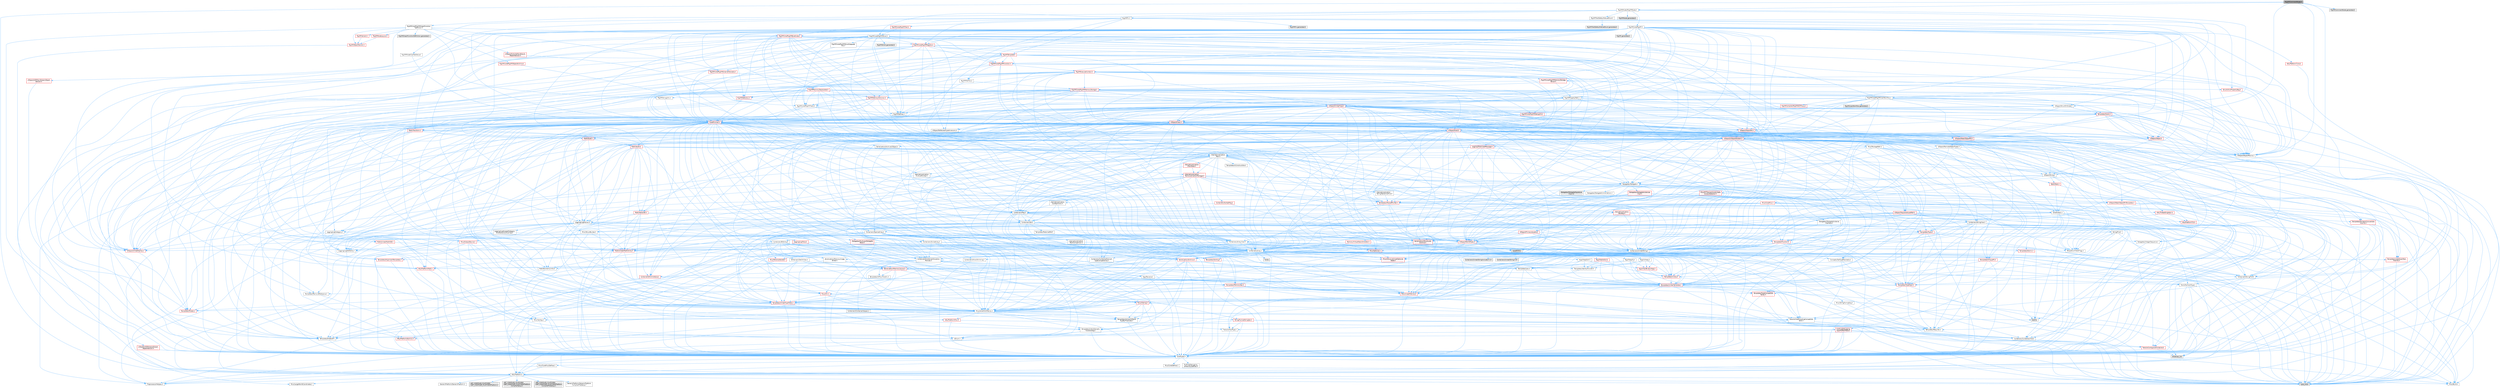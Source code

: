 digraph "RigVMCommentNode.h"
{
 // INTERACTIVE_SVG=YES
 // LATEX_PDF_SIZE
  bgcolor="transparent";
  edge [fontname=Helvetica,fontsize=10,labelfontname=Helvetica,labelfontsize=10];
  node [fontname=Helvetica,fontsize=10,shape=box,height=0.2,width=0.4];
  Node1 [id="Node000001",label="RigVMCommentNode.h",height=0.2,width=0.4,color="gray40", fillcolor="grey60", style="filled", fontcolor="black",tooltip=" "];
  Node1 -> Node2 [id="edge1_Node000001_Node000002",color="steelblue1",style="solid",tooltip=" "];
  Node2 [id="Node000002",label="Containers/UnrealString.h",height=0.2,width=0.4,color="grey40", fillcolor="white", style="filled",URL="$d5/dba/UnrealString_8h.html",tooltip=" "];
  Node2 -> Node3 [id="edge2_Node000002_Node000003",color="steelblue1",style="solid",tooltip=" "];
  Node3 [id="Node000003",label="Containers/UnrealStringIncludes.h.inl",height=0.2,width=0.4,color="grey60", fillcolor="#E0E0E0", style="filled",tooltip=" "];
  Node2 -> Node4 [id="edge3_Node000002_Node000004",color="steelblue1",style="solid",tooltip=" "];
  Node4 [id="Node000004",label="Containers/UnrealString.h.inl",height=0.2,width=0.4,color="grey60", fillcolor="#E0E0E0", style="filled",tooltip=" "];
  Node2 -> Node5 [id="edge4_Node000002_Node000005",color="steelblue1",style="solid",tooltip=" "];
  Node5 [id="Node000005",label="Misc/StringFormatArg.h",height=0.2,width=0.4,color="grey40", fillcolor="white", style="filled",URL="$d2/d16/StringFormatArg_8h.html",tooltip=" "];
  Node5 -> Node6 [id="edge5_Node000005_Node000006",color="steelblue1",style="solid",tooltip=" "];
  Node6 [id="Node000006",label="Containers/ContainersFwd.h",height=0.2,width=0.4,color="grey40", fillcolor="white", style="filled",URL="$d4/d0a/ContainersFwd_8h.html",tooltip=" "];
  Node6 -> Node7 [id="edge6_Node000006_Node000007",color="steelblue1",style="solid",tooltip=" "];
  Node7 [id="Node000007",label="HAL/Platform.h",height=0.2,width=0.4,color="grey40", fillcolor="white", style="filled",URL="$d9/dd0/Platform_8h.html",tooltip=" "];
  Node7 -> Node8 [id="edge7_Node000007_Node000008",color="steelblue1",style="solid",tooltip=" "];
  Node8 [id="Node000008",label="Misc/Build.h",height=0.2,width=0.4,color="grey40", fillcolor="white", style="filled",URL="$d3/dbb/Build_8h.html",tooltip=" "];
  Node7 -> Node9 [id="edge8_Node000007_Node000009",color="steelblue1",style="solid",tooltip=" "];
  Node9 [id="Node000009",label="Misc/LargeWorldCoordinates.h",height=0.2,width=0.4,color="grey40", fillcolor="white", style="filled",URL="$d2/dcb/LargeWorldCoordinates_8h.html",tooltip=" "];
  Node7 -> Node10 [id="edge9_Node000007_Node000010",color="steelblue1",style="solid",tooltip=" "];
  Node10 [id="Node000010",label="type_traits",height=0.2,width=0.4,color="grey60", fillcolor="#E0E0E0", style="filled",tooltip=" "];
  Node7 -> Node11 [id="edge10_Node000007_Node000011",color="steelblue1",style="solid",tooltip=" "];
  Node11 [id="Node000011",label="PreprocessorHelpers.h",height=0.2,width=0.4,color="grey40", fillcolor="white", style="filled",URL="$db/ddb/PreprocessorHelpers_8h.html",tooltip=" "];
  Node7 -> Node12 [id="edge11_Node000007_Node000012",color="steelblue1",style="solid",tooltip=" "];
  Node12 [id="Node000012",label="UBT_COMPILED_PLATFORM\l/UBT_COMPILED_PLATFORMPlatform\lCompilerPreSetup.h",height=0.2,width=0.4,color="grey60", fillcolor="#E0E0E0", style="filled",tooltip=" "];
  Node7 -> Node13 [id="edge12_Node000007_Node000013",color="steelblue1",style="solid",tooltip=" "];
  Node13 [id="Node000013",label="GenericPlatform/GenericPlatform\lCompilerPreSetup.h",height=0.2,width=0.4,color="grey40", fillcolor="white", style="filled",URL="$d9/dc8/GenericPlatformCompilerPreSetup_8h.html",tooltip=" "];
  Node7 -> Node14 [id="edge13_Node000007_Node000014",color="steelblue1",style="solid",tooltip=" "];
  Node14 [id="Node000014",label="GenericPlatform/GenericPlatform.h",height=0.2,width=0.4,color="grey40", fillcolor="white", style="filled",URL="$d6/d84/GenericPlatform_8h.html",tooltip=" "];
  Node7 -> Node15 [id="edge14_Node000007_Node000015",color="steelblue1",style="solid",tooltip=" "];
  Node15 [id="Node000015",label="UBT_COMPILED_PLATFORM\l/UBT_COMPILED_PLATFORMPlatform.h",height=0.2,width=0.4,color="grey60", fillcolor="#E0E0E0", style="filled",tooltip=" "];
  Node7 -> Node16 [id="edge15_Node000007_Node000016",color="steelblue1",style="solid",tooltip=" "];
  Node16 [id="Node000016",label="UBT_COMPILED_PLATFORM\l/UBT_COMPILED_PLATFORMPlatform\lCompilerSetup.h",height=0.2,width=0.4,color="grey60", fillcolor="#E0E0E0", style="filled",tooltip=" "];
  Node6 -> Node17 [id="edge16_Node000006_Node000017",color="steelblue1",style="solid",tooltip=" "];
  Node17 [id="Node000017",label="CoreTypes.h",height=0.2,width=0.4,color="grey40", fillcolor="white", style="filled",URL="$dc/dec/CoreTypes_8h.html",tooltip=" "];
  Node17 -> Node7 [id="edge17_Node000017_Node000007",color="steelblue1",style="solid",tooltip=" "];
  Node17 -> Node18 [id="edge18_Node000017_Node000018",color="steelblue1",style="solid",tooltip=" "];
  Node18 [id="Node000018",label="ProfilingDebugging\l/UMemoryDefines.h",height=0.2,width=0.4,color="grey40", fillcolor="white", style="filled",URL="$d2/da2/UMemoryDefines_8h.html",tooltip=" "];
  Node17 -> Node19 [id="edge19_Node000017_Node000019",color="steelblue1",style="solid",tooltip=" "];
  Node19 [id="Node000019",label="Misc/CoreMiscDefines.h",height=0.2,width=0.4,color="grey40", fillcolor="white", style="filled",URL="$da/d38/CoreMiscDefines_8h.html",tooltip=" "];
  Node19 -> Node7 [id="edge20_Node000019_Node000007",color="steelblue1",style="solid",tooltip=" "];
  Node19 -> Node11 [id="edge21_Node000019_Node000011",color="steelblue1",style="solid",tooltip=" "];
  Node17 -> Node20 [id="edge22_Node000017_Node000020",color="steelblue1",style="solid",tooltip=" "];
  Node20 [id="Node000020",label="Misc/CoreDefines.h",height=0.2,width=0.4,color="grey40", fillcolor="white", style="filled",URL="$d3/dd2/CoreDefines_8h.html",tooltip=" "];
  Node6 -> Node21 [id="edge23_Node000006_Node000021",color="steelblue1",style="solid",tooltip=" "];
  Node21 [id="Node000021",label="Traits/IsContiguousContainer.h",height=0.2,width=0.4,color="red", fillcolor="#FFF0F0", style="filled",URL="$d5/d3c/IsContiguousContainer_8h.html",tooltip=" "];
  Node21 -> Node17 [id="edge24_Node000021_Node000017",color="steelblue1",style="solid",tooltip=" "];
  Node21 -> Node23 [id="edge25_Node000021_Node000023",color="steelblue1",style="solid",tooltip=" "];
  Node23 [id="Node000023",label="initializer_list",height=0.2,width=0.4,color="grey60", fillcolor="#E0E0E0", style="filled",tooltip=" "];
  Node1 -> Node7 [id="edge26_Node000001_Node000007",color="steelblue1",style="solid",tooltip=" "];
  Node1 -> Node24 [id="edge27_Node000001_Node000024",color="steelblue1",style="solid",tooltip=" "];
  Node24 [id="Node000024",label="RigVMModel/RigVMNode.h",height=0.2,width=0.4,color="grey40", fillcolor="white", style="filled",URL="$df/d31/RigVMNode_8h.html",tooltip=" "];
  Node24 -> Node25 [id="edge28_Node000024_Node000025",color="steelblue1",style="solid",tooltip=" "];
  Node25 [id="Node000025",label="RigVMPin.h",height=0.2,width=0.4,color="grey40", fillcolor="white", style="filled",URL="$d3/d56/RigVMPin_8h.html",tooltip=" "];
  Node25 -> Node26 [id="edge29_Node000025_Node000026",color="steelblue1",style="solid",tooltip=" "];
  Node26 [id="Node000026",label="CoreMinimal.h",height=0.2,width=0.4,color="red", fillcolor="#FFF0F0", style="filled",URL="$d7/d67/CoreMinimal_8h.html",tooltip=" "];
  Node26 -> Node17 [id="edge30_Node000026_Node000017",color="steelblue1",style="solid",tooltip=" "];
  Node26 -> Node6 [id="edge31_Node000026_Node000006",color="steelblue1",style="solid",tooltip=" "];
  Node26 -> Node30 [id="edge32_Node000026_Node000030",color="steelblue1",style="solid",tooltip=" "];
  Node30 [id="Node000030",label="Misc/VarArgs.h",height=0.2,width=0.4,color="grey40", fillcolor="white", style="filled",URL="$d5/d6f/VarArgs_8h.html",tooltip=" "];
  Node30 -> Node17 [id="edge33_Node000030_Node000017",color="steelblue1",style="solid",tooltip=" "];
  Node26 -> Node31 [id="edge34_Node000026_Node000031",color="steelblue1",style="solid",tooltip=" "];
  Node31 [id="Node000031",label="Logging/LogVerbosity.h",height=0.2,width=0.4,color="grey40", fillcolor="white", style="filled",URL="$d2/d8f/LogVerbosity_8h.html",tooltip=" "];
  Node31 -> Node17 [id="edge35_Node000031_Node000017",color="steelblue1",style="solid",tooltip=" "];
  Node26 -> Node32 [id="edge36_Node000026_Node000032",color="steelblue1",style="solid",tooltip=" "];
  Node32 [id="Node000032",label="Misc/OutputDevice.h",height=0.2,width=0.4,color="red", fillcolor="#FFF0F0", style="filled",URL="$d7/d32/OutputDevice_8h.html",tooltip=" "];
  Node32 -> Node17 [id="edge37_Node000032_Node000017",color="steelblue1",style="solid",tooltip=" "];
  Node32 -> Node31 [id="edge38_Node000032_Node000031",color="steelblue1",style="solid",tooltip=" "];
  Node32 -> Node30 [id="edge39_Node000032_Node000030",color="steelblue1",style="solid",tooltip=" "];
  Node32 -> Node33 [id="edge40_Node000032_Node000033",color="steelblue1",style="solid",tooltip=" "];
  Node33 [id="Node000033",label="Templates/IsArrayOrRefOf\lTypeByPredicate.h",height=0.2,width=0.4,color="grey40", fillcolor="white", style="filled",URL="$d6/da1/IsArrayOrRefOfTypeByPredicate_8h.html",tooltip=" "];
  Node33 -> Node17 [id="edge41_Node000033_Node000017",color="steelblue1",style="solid",tooltip=" "];
  Node32 -> Node34 [id="edge42_Node000032_Node000034",color="steelblue1",style="solid",tooltip=" "];
  Node34 [id="Node000034",label="Templates/IsValidVariadic\lFunctionArg.h",height=0.2,width=0.4,color="grey40", fillcolor="white", style="filled",URL="$d0/dc8/IsValidVariadicFunctionArg_8h.html",tooltip=" "];
  Node34 -> Node17 [id="edge43_Node000034_Node000017",color="steelblue1",style="solid",tooltip=" "];
  Node34 -> Node35 [id="edge44_Node000034_Node000035",color="steelblue1",style="solid",tooltip=" "];
  Node35 [id="Node000035",label="IsEnum.h",height=0.2,width=0.4,color="grey40", fillcolor="white", style="filled",URL="$d4/de5/IsEnum_8h.html",tooltip=" "];
  Node34 -> Node10 [id="edge45_Node000034_Node000010",color="steelblue1",style="solid",tooltip=" "];
  Node32 -> Node36 [id="edge46_Node000032_Node000036",color="steelblue1",style="solid",tooltip=" "];
  Node36 [id="Node000036",label="Traits/IsCharEncodingCompatible\lWith.h",height=0.2,width=0.4,color="grey40", fillcolor="white", style="filled",URL="$df/dd1/IsCharEncodingCompatibleWith_8h.html",tooltip=" "];
  Node36 -> Node10 [id="edge47_Node000036_Node000010",color="steelblue1",style="solid",tooltip=" "];
  Node36 -> Node37 [id="edge48_Node000036_Node000037",color="steelblue1",style="solid",tooltip=" "];
  Node37 [id="Node000037",label="Traits/IsCharType.h",height=0.2,width=0.4,color="grey40", fillcolor="white", style="filled",URL="$db/d51/IsCharType_8h.html",tooltip=" "];
  Node37 -> Node17 [id="edge49_Node000037_Node000017",color="steelblue1",style="solid",tooltip=" "];
  Node26 -> Node48 [id="edge50_Node000026_Node000048",color="steelblue1",style="solid",tooltip=" "];
  Node48 [id="Node000048",label="HAL/PlatformMisc.h",height=0.2,width=0.4,color="red", fillcolor="#FFF0F0", style="filled",URL="$d0/df5/PlatformMisc_8h.html",tooltip=" "];
  Node48 -> Node17 [id="edge51_Node000048_Node000017",color="steelblue1",style="solid",tooltip=" "];
  Node48 -> Node59 [id="edge52_Node000048_Node000059",color="steelblue1",style="solid",tooltip=" "];
  Node59 [id="Node000059",label="ProfilingDebugging\l/CpuProfilerTrace.h",height=0.2,width=0.4,color="red", fillcolor="#FFF0F0", style="filled",URL="$da/dcb/CpuProfilerTrace_8h.html",tooltip=" "];
  Node59 -> Node17 [id="edge53_Node000059_Node000017",color="steelblue1",style="solid",tooltip=" "];
  Node59 -> Node6 [id="edge54_Node000059_Node000006",color="steelblue1",style="solid",tooltip=" "];
  Node59 -> Node60 [id="edge55_Node000059_Node000060",color="steelblue1",style="solid",tooltip=" "];
  Node60 [id="Node000060",label="HAL/PlatformAtomics.h",height=0.2,width=0.4,color="red", fillcolor="#FFF0F0", style="filled",URL="$d3/d36/PlatformAtomics_8h.html",tooltip=" "];
  Node60 -> Node17 [id="edge56_Node000060_Node000017",color="steelblue1",style="solid",tooltip=" "];
  Node59 -> Node11 [id="edge57_Node000059_Node000011",color="steelblue1",style="solid",tooltip=" "];
  Node59 -> Node8 [id="edge58_Node000059_Node000008",color="steelblue1",style="solid",tooltip=" "];
  Node26 -> Node67 [id="edge59_Node000026_Node000067",color="steelblue1",style="solid",tooltip=" "];
  Node67 [id="Node000067",label="Misc/AssertionMacros.h",height=0.2,width=0.4,color="grey40", fillcolor="white", style="filled",URL="$d0/dfa/AssertionMacros_8h.html",tooltip=" "];
  Node67 -> Node17 [id="edge60_Node000067_Node000017",color="steelblue1",style="solid",tooltip=" "];
  Node67 -> Node7 [id="edge61_Node000067_Node000007",color="steelblue1",style="solid",tooltip=" "];
  Node67 -> Node48 [id="edge62_Node000067_Node000048",color="steelblue1",style="solid",tooltip=" "];
  Node67 -> Node11 [id="edge63_Node000067_Node000011",color="steelblue1",style="solid",tooltip=" "];
  Node67 -> Node68 [id="edge64_Node000067_Node000068",color="steelblue1",style="solid",tooltip=" "];
  Node68 [id="Node000068",label="Templates/EnableIf.h",height=0.2,width=0.4,color="grey40", fillcolor="white", style="filled",URL="$d7/d60/EnableIf_8h.html",tooltip=" "];
  Node68 -> Node17 [id="edge65_Node000068_Node000017",color="steelblue1",style="solid",tooltip=" "];
  Node67 -> Node33 [id="edge66_Node000067_Node000033",color="steelblue1",style="solid",tooltip=" "];
  Node67 -> Node34 [id="edge67_Node000067_Node000034",color="steelblue1",style="solid",tooltip=" "];
  Node67 -> Node36 [id="edge68_Node000067_Node000036",color="steelblue1",style="solid",tooltip=" "];
  Node67 -> Node30 [id="edge69_Node000067_Node000030",color="steelblue1",style="solid",tooltip=" "];
  Node67 -> Node69 [id="edge70_Node000067_Node000069",color="steelblue1",style="solid",tooltip=" "];
  Node69 [id="Node000069",label="String/FormatStringSan.h",height=0.2,width=0.4,color="red", fillcolor="#FFF0F0", style="filled",URL="$d3/d8b/FormatStringSan_8h.html",tooltip=" "];
  Node69 -> Node10 [id="edge71_Node000069_Node000010",color="steelblue1",style="solid",tooltip=" "];
  Node69 -> Node17 [id="edge72_Node000069_Node000017",color="steelblue1",style="solid",tooltip=" "];
  Node69 -> Node70 [id="edge73_Node000069_Node000070",color="steelblue1",style="solid",tooltip=" "];
  Node70 [id="Node000070",label="Templates/Requires.h",height=0.2,width=0.4,color="grey40", fillcolor="white", style="filled",URL="$dc/d96/Requires_8h.html",tooltip=" "];
  Node70 -> Node68 [id="edge74_Node000070_Node000068",color="steelblue1",style="solid",tooltip=" "];
  Node70 -> Node10 [id="edge75_Node000070_Node000010",color="steelblue1",style="solid",tooltip=" "];
  Node69 -> Node34 [id="edge76_Node000069_Node000034",color="steelblue1",style="solid",tooltip=" "];
  Node69 -> Node37 [id="edge77_Node000069_Node000037",color="steelblue1",style="solid",tooltip=" "];
  Node69 -> Node6 [id="edge78_Node000069_Node000006",color="steelblue1",style="solid",tooltip=" "];
  Node67 -> Node75 [id="edge79_Node000067_Node000075",color="steelblue1",style="solid",tooltip=" "];
  Node75 [id="Node000075",label="atomic",height=0.2,width=0.4,color="grey60", fillcolor="#E0E0E0", style="filled",tooltip=" "];
  Node26 -> Node60 [id="edge80_Node000026_Node000060",color="steelblue1",style="solid",tooltip=" "];
  Node26 -> Node93 [id="edge81_Node000026_Node000093",color="steelblue1",style="solid",tooltip=" "];
  Node93 [id="Node000093",label="HAL/UnrealMemory.h",height=0.2,width=0.4,color="red", fillcolor="#FFF0F0", style="filled",URL="$d9/d96/UnrealMemory_8h.html",tooltip=" "];
  Node93 -> Node17 [id="edge82_Node000093_Node000017",color="steelblue1",style="solid",tooltip=" "];
  Node26 -> Node98 [id="edge83_Node000026_Node000098",color="steelblue1",style="solid",tooltip=" "];
  Node98 [id="Node000098",label="Templates/UnrealTypeTraits.h",height=0.2,width=0.4,color="red", fillcolor="#FFF0F0", style="filled",URL="$d2/d2d/UnrealTypeTraits_8h.html",tooltip=" "];
  Node98 -> Node17 [id="edge84_Node000098_Node000017",color="steelblue1",style="solid",tooltip=" "];
  Node98 -> Node67 [id="edge85_Node000098_Node000067",color="steelblue1",style="solid",tooltip=" "];
  Node98 -> Node68 [id="edge86_Node000098_Node000068",color="steelblue1",style="solid",tooltip=" "];
  Node98 -> Node35 [id="edge87_Node000098_Node000035",color="steelblue1",style="solid",tooltip=" "];
  Node98 -> Node99 [id="edge88_Node000098_Node000099",color="steelblue1",style="solid",tooltip=" "];
  Node99 [id="Node000099",label="Templates/Models.h",height=0.2,width=0.4,color="red", fillcolor="#FFF0F0", style="filled",URL="$d3/d0c/Models_8h.html",tooltip=" "];
  Node26 -> Node68 [id="edge89_Node000026_Node000068",color="steelblue1",style="solid",tooltip=" "];
  Node26 -> Node100 [id="edge90_Node000026_Node000100",color="steelblue1",style="solid",tooltip=" "];
  Node100 [id="Node000100",label="Templates/RemoveReference.h",height=0.2,width=0.4,color="grey40", fillcolor="white", style="filled",URL="$da/dbe/RemoveReference_8h.html",tooltip=" "];
  Node100 -> Node17 [id="edge91_Node000100_Node000017",color="steelblue1",style="solid",tooltip=" "];
  Node26 -> Node103 [id="edge92_Node000026_Node000103",color="steelblue1",style="solid",tooltip=" "];
  Node103 [id="Node000103",label="Templates/TypeCompatible\lBytes.h",height=0.2,width=0.4,color="red", fillcolor="#FFF0F0", style="filled",URL="$df/d0a/TypeCompatibleBytes_8h.html",tooltip=" "];
  Node103 -> Node17 [id="edge93_Node000103_Node000017",color="steelblue1",style="solid",tooltip=" "];
  Node103 -> Node10 [id="edge94_Node000103_Node000010",color="steelblue1",style="solid",tooltip=" "];
  Node26 -> Node21 [id="edge95_Node000026_Node000021",color="steelblue1",style="solid",tooltip=" "];
  Node26 -> Node104 [id="edge96_Node000026_Node000104",color="steelblue1",style="solid",tooltip=" "];
  Node104 [id="Node000104",label="Templates/UnrealTemplate.h",height=0.2,width=0.4,color="red", fillcolor="#FFF0F0", style="filled",URL="$d4/d24/UnrealTemplate_8h.html",tooltip=" "];
  Node104 -> Node17 [id="edge97_Node000104_Node000017",color="steelblue1",style="solid",tooltip=" "];
  Node104 -> Node93 [id="edge98_Node000104_Node000093",color="steelblue1",style="solid",tooltip=" "];
  Node104 -> Node98 [id="edge99_Node000104_Node000098",color="steelblue1",style="solid",tooltip=" "];
  Node104 -> Node100 [id="edge100_Node000104_Node000100",color="steelblue1",style="solid",tooltip=" "];
  Node104 -> Node70 [id="edge101_Node000104_Node000070",color="steelblue1",style="solid",tooltip=" "];
  Node104 -> Node103 [id="edge102_Node000104_Node000103",color="steelblue1",style="solid",tooltip=" "];
  Node104 -> Node21 [id="edge103_Node000104_Node000021",color="steelblue1",style="solid",tooltip=" "];
  Node104 -> Node10 [id="edge104_Node000104_Node000010",color="steelblue1",style="solid",tooltip=" "];
  Node26 -> Node53 [id="edge105_Node000026_Node000053",color="steelblue1",style="solid",tooltip=" "];
  Node53 [id="Node000053",label="Math/NumericLimits.h",height=0.2,width=0.4,color="grey40", fillcolor="white", style="filled",URL="$df/d1b/NumericLimits_8h.html",tooltip=" "];
  Node53 -> Node17 [id="edge106_Node000053_Node000017",color="steelblue1",style="solid",tooltip=" "];
  Node26 -> Node108 [id="edge107_Node000026_Node000108",color="steelblue1",style="solid",tooltip=" "];
  Node108 [id="Node000108",label="HAL/PlatformMath.h",height=0.2,width=0.4,color="red", fillcolor="#FFF0F0", style="filled",URL="$dc/d53/PlatformMath_8h.html",tooltip=" "];
  Node108 -> Node17 [id="edge108_Node000108_Node000017",color="steelblue1",style="solid",tooltip=" "];
  Node26 -> Node116 [id="edge109_Node000026_Node000116",color="steelblue1",style="solid",tooltip=" "];
  Node116 [id="Node000116",label="Templates/MemoryOps.h",height=0.2,width=0.4,color="red", fillcolor="#FFF0F0", style="filled",URL="$db/dea/MemoryOps_8h.html",tooltip=" "];
  Node116 -> Node17 [id="edge110_Node000116_Node000017",color="steelblue1",style="solid",tooltip=" "];
  Node116 -> Node93 [id="edge111_Node000116_Node000093",color="steelblue1",style="solid",tooltip=" "];
  Node116 -> Node70 [id="edge112_Node000116_Node000070",color="steelblue1",style="solid",tooltip=" "];
  Node116 -> Node98 [id="edge113_Node000116_Node000098",color="steelblue1",style="solid",tooltip=" "];
  Node116 -> Node10 [id="edge114_Node000116_Node000010",color="steelblue1",style="solid",tooltip=" "];
  Node26 -> Node117 [id="edge115_Node000026_Node000117",color="steelblue1",style="solid",tooltip=" "];
  Node117 [id="Node000117",label="Containers/ContainerAllocation\lPolicies.h",height=0.2,width=0.4,color="grey40", fillcolor="white", style="filled",URL="$d7/dff/ContainerAllocationPolicies_8h.html",tooltip=" "];
  Node117 -> Node17 [id="edge116_Node000117_Node000017",color="steelblue1",style="solid",tooltip=" "];
  Node117 -> Node118 [id="edge117_Node000117_Node000118",color="steelblue1",style="solid",tooltip=" "];
  Node118 [id="Node000118",label="Containers/ContainerHelpers.h",height=0.2,width=0.4,color="grey40", fillcolor="white", style="filled",URL="$d7/d33/ContainerHelpers_8h.html",tooltip=" "];
  Node118 -> Node17 [id="edge118_Node000118_Node000017",color="steelblue1",style="solid",tooltip=" "];
  Node117 -> Node117 [id="edge119_Node000117_Node000117",color="steelblue1",style="solid",tooltip=" "];
  Node117 -> Node108 [id="edge120_Node000117_Node000108",color="steelblue1",style="solid",tooltip=" "];
  Node117 -> Node93 [id="edge121_Node000117_Node000093",color="steelblue1",style="solid",tooltip=" "];
  Node117 -> Node53 [id="edge122_Node000117_Node000053",color="steelblue1",style="solid",tooltip=" "];
  Node117 -> Node67 [id="edge123_Node000117_Node000067",color="steelblue1",style="solid",tooltip=" "];
  Node117 -> Node119 [id="edge124_Node000117_Node000119",color="steelblue1",style="solid",tooltip=" "];
  Node119 [id="Node000119",label="Templates/IsPolymorphic.h",height=0.2,width=0.4,color="grey40", fillcolor="white", style="filled",URL="$dc/d20/IsPolymorphic_8h.html",tooltip=" "];
  Node117 -> Node116 [id="edge125_Node000117_Node000116",color="steelblue1",style="solid",tooltip=" "];
  Node117 -> Node103 [id="edge126_Node000117_Node000103",color="steelblue1",style="solid",tooltip=" "];
  Node117 -> Node10 [id="edge127_Node000117_Node000010",color="steelblue1",style="solid",tooltip=" "];
  Node26 -> Node126 [id="edge128_Node000026_Node000126",color="steelblue1",style="solid",tooltip=" "];
  Node126 [id="Node000126",label="Serialization/Archive.h",height=0.2,width=0.4,color="red", fillcolor="#FFF0F0", style="filled",URL="$d7/d3b/Archive_8h.html",tooltip=" "];
  Node126 -> Node17 [id="edge129_Node000126_Node000017",color="steelblue1",style="solid",tooltip=" "];
  Node126 -> Node67 [id="edge130_Node000126_Node000067",color="steelblue1",style="solid",tooltip=" "];
  Node126 -> Node8 [id="edge131_Node000126_Node000008",color="steelblue1",style="solid",tooltip=" "];
  Node126 -> Node30 [id="edge132_Node000126_Node000030",color="steelblue1",style="solid",tooltip=" "];
  Node126 -> Node68 [id="edge133_Node000126_Node000068",color="steelblue1",style="solid",tooltip=" "];
  Node126 -> Node33 [id="edge134_Node000126_Node000033",color="steelblue1",style="solid",tooltip=" "];
  Node126 -> Node34 [id="edge135_Node000126_Node000034",color="steelblue1",style="solid",tooltip=" "];
  Node126 -> Node104 [id="edge136_Node000126_Node000104",color="steelblue1",style="solid",tooltip=" "];
  Node126 -> Node36 [id="edge137_Node000126_Node000036",color="steelblue1",style="solid",tooltip=" "];
  Node26 -> Node130 [id="edge138_Node000026_Node000130",color="steelblue1",style="solid",tooltip=" "];
  Node130 [id="Node000130",label="Templates/Less.h",height=0.2,width=0.4,color="grey40", fillcolor="white", style="filled",URL="$de/dc8/Less_8h.html",tooltip=" "];
  Node130 -> Node17 [id="edge139_Node000130_Node000017",color="steelblue1",style="solid",tooltip=" "];
  Node130 -> Node104 [id="edge140_Node000130_Node000104",color="steelblue1",style="solid",tooltip=" "];
  Node26 -> Node131 [id="edge141_Node000026_Node000131",color="steelblue1",style="solid",tooltip=" "];
  Node131 [id="Node000131",label="Templates/Sorting.h",height=0.2,width=0.4,color="red", fillcolor="#FFF0F0", style="filled",URL="$d3/d9e/Sorting_8h.html",tooltip=" "];
  Node131 -> Node17 [id="edge142_Node000131_Node000017",color="steelblue1",style="solid",tooltip=" "];
  Node131 -> Node108 [id="edge143_Node000131_Node000108",color="steelblue1",style="solid",tooltip=" "];
  Node131 -> Node130 [id="edge144_Node000131_Node000130",color="steelblue1",style="solid",tooltip=" "];
  Node26 -> Node149 [id="edge145_Node000026_Node000149",color="steelblue1",style="solid",tooltip=" "];
  Node149 [id="Node000149",label="Misc/CString.h",height=0.2,width=0.4,color="red", fillcolor="#FFF0F0", style="filled",URL="$d2/d49/CString_8h.html",tooltip=" "];
  Node149 -> Node17 [id="edge146_Node000149_Node000017",color="steelblue1",style="solid",tooltip=" "];
  Node149 -> Node67 [id="edge147_Node000149_Node000067",color="steelblue1",style="solid",tooltip=" "];
  Node149 -> Node30 [id="edge148_Node000149_Node000030",color="steelblue1",style="solid",tooltip=" "];
  Node149 -> Node33 [id="edge149_Node000149_Node000033",color="steelblue1",style="solid",tooltip=" "];
  Node149 -> Node34 [id="edge150_Node000149_Node000034",color="steelblue1",style="solid",tooltip=" "];
  Node149 -> Node36 [id="edge151_Node000149_Node000036",color="steelblue1",style="solid",tooltip=" "];
  Node26 -> Node150 [id="edge152_Node000026_Node000150",color="steelblue1",style="solid",tooltip=" "];
  Node150 [id="Node000150",label="Misc/Crc.h",height=0.2,width=0.4,color="red", fillcolor="#FFF0F0", style="filled",URL="$d4/dd2/Crc_8h.html",tooltip=" "];
  Node150 -> Node17 [id="edge153_Node000150_Node000017",color="steelblue1",style="solid",tooltip=" "];
  Node150 -> Node67 [id="edge154_Node000150_Node000067",color="steelblue1",style="solid",tooltip=" "];
  Node150 -> Node149 [id="edge155_Node000150_Node000149",color="steelblue1",style="solid",tooltip=" "];
  Node150 -> Node98 [id="edge156_Node000150_Node000098",color="steelblue1",style="solid",tooltip=" "];
  Node150 -> Node37 [id="edge157_Node000150_Node000037",color="steelblue1",style="solid",tooltip=" "];
  Node26 -> Node141 [id="edge158_Node000026_Node000141",color="steelblue1",style="solid",tooltip=" "];
  Node141 [id="Node000141",label="Math/UnrealMathUtility.h",height=0.2,width=0.4,color="red", fillcolor="#FFF0F0", style="filled",URL="$db/db8/UnrealMathUtility_8h.html",tooltip=" "];
  Node141 -> Node17 [id="edge159_Node000141_Node000017",color="steelblue1",style="solid",tooltip=" "];
  Node141 -> Node67 [id="edge160_Node000141_Node000067",color="steelblue1",style="solid",tooltip=" "];
  Node141 -> Node108 [id="edge161_Node000141_Node000108",color="steelblue1",style="solid",tooltip=" "];
  Node141 -> Node70 [id="edge162_Node000141_Node000070",color="steelblue1",style="solid",tooltip=" "];
  Node26 -> Node2 [id="edge163_Node000026_Node000002",color="steelblue1",style="solid",tooltip=" "];
  Node26 -> Node151 [id="edge164_Node000026_Node000151",color="steelblue1",style="solid",tooltip=" "];
  Node151 [id="Node000151",label="Containers/Array.h",height=0.2,width=0.4,color="grey40", fillcolor="white", style="filled",URL="$df/dd0/Array_8h.html",tooltip=" "];
  Node151 -> Node17 [id="edge165_Node000151_Node000017",color="steelblue1",style="solid",tooltip=" "];
  Node151 -> Node67 [id="edge166_Node000151_Node000067",color="steelblue1",style="solid",tooltip=" "];
  Node151 -> Node152 [id="edge167_Node000151_Node000152",color="steelblue1",style="solid",tooltip=" "];
  Node152 [id="Node000152",label="Misc/IntrusiveUnsetOptional\lState.h",height=0.2,width=0.4,color="red", fillcolor="#FFF0F0", style="filled",URL="$d2/d0a/IntrusiveUnsetOptionalState_8h.html",tooltip=" "];
  Node151 -> Node154 [id="edge168_Node000151_Node000154",color="steelblue1",style="solid",tooltip=" "];
  Node154 [id="Node000154",label="Misc/ReverseIterate.h",height=0.2,width=0.4,color="red", fillcolor="#FFF0F0", style="filled",URL="$db/de3/ReverseIterate_8h.html",tooltip=" "];
  Node154 -> Node7 [id="edge169_Node000154_Node000007",color="steelblue1",style="solid",tooltip=" "];
  Node151 -> Node93 [id="edge170_Node000151_Node000093",color="steelblue1",style="solid",tooltip=" "];
  Node151 -> Node98 [id="edge171_Node000151_Node000098",color="steelblue1",style="solid",tooltip=" "];
  Node151 -> Node104 [id="edge172_Node000151_Node000104",color="steelblue1",style="solid",tooltip=" "];
  Node151 -> Node156 [id="edge173_Node000151_Node000156",color="steelblue1",style="solid",tooltip=" "];
  Node156 [id="Node000156",label="Containers/AllowShrinking.h",height=0.2,width=0.4,color="grey40", fillcolor="white", style="filled",URL="$d7/d1a/AllowShrinking_8h.html",tooltip=" "];
  Node156 -> Node17 [id="edge174_Node000156_Node000017",color="steelblue1",style="solid",tooltip=" "];
  Node151 -> Node117 [id="edge175_Node000151_Node000117",color="steelblue1",style="solid",tooltip=" "];
  Node151 -> Node157 [id="edge176_Node000151_Node000157",color="steelblue1",style="solid",tooltip=" "];
  Node157 [id="Node000157",label="Containers/ContainerElement\lTypeCompatibility.h",height=0.2,width=0.4,color="grey40", fillcolor="white", style="filled",URL="$df/ddf/ContainerElementTypeCompatibility_8h.html",tooltip=" "];
  Node157 -> Node17 [id="edge177_Node000157_Node000017",color="steelblue1",style="solid",tooltip=" "];
  Node157 -> Node98 [id="edge178_Node000157_Node000098",color="steelblue1",style="solid",tooltip=" "];
  Node151 -> Node126 [id="edge179_Node000151_Node000126",color="steelblue1",style="solid",tooltip=" "];
  Node151 -> Node158 [id="edge180_Node000151_Node000158",color="steelblue1",style="solid",tooltip=" "];
  Node158 [id="Node000158",label="Serialization/MemoryImage\lWriter.h",height=0.2,width=0.4,color="grey40", fillcolor="white", style="filled",URL="$d0/d08/MemoryImageWriter_8h.html",tooltip=" "];
  Node158 -> Node17 [id="edge181_Node000158_Node000017",color="steelblue1",style="solid",tooltip=" "];
  Node158 -> Node159 [id="edge182_Node000158_Node000159",color="steelblue1",style="solid",tooltip=" "];
  Node159 [id="Node000159",label="Serialization/MemoryLayout.h",height=0.2,width=0.4,color="red", fillcolor="#FFF0F0", style="filled",URL="$d7/d66/MemoryLayout_8h.html",tooltip=" "];
  Node159 -> Node162 [id="edge183_Node000159_Node000162",color="steelblue1",style="solid",tooltip=" "];
  Node162 [id="Node000162",label="Containers/EnumAsByte.h",height=0.2,width=0.4,color="red", fillcolor="#FFF0F0", style="filled",URL="$d6/d9a/EnumAsByte_8h.html",tooltip=" "];
  Node162 -> Node17 [id="edge184_Node000162_Node000017",color="steelblue1",style="solid",tooltip=" "];
  Node162 -> Node163 [id="edge185_Node000162_Node000163",color="steelblue1",style="solid",tooltip=" "];
  Node163 [id="Node000163",label="Templates/TypeHash.h",height=0.2,width=0.4,color="red", fillcolor="#FFF0F0", style="filled",URL="$d1/d62/TypeHash_8h.html",tooltip=" "];
  Node163 -> Node17 [id="edge186_Node000163_Node000017",color="steelblue1",style="solid",tooltip=" "];
  Node163 -> Node70 [id="edge187_Node000163_Node000070",color="steelblue1",style="solid",tooltip=" "];
  Node163 -> Node150 [id="edge188_Node000163_Node000150",color="steelblue1",style="solid",tooltip=" "];
  Node163 -> Node10 [id="edge189_Node000163_Node000010",color="steelblue1",style="solid",tooltip=" "];
  Node159 -> Node50 [id="edge190_Node000159_Node000050",color="steelblue1",style="solid",tooltip=" "];
  Node50 [id="Node000050",label="Containers/StringFwd.h",height=0.2,width=0.4,color="grey40", fillcolor="white", style="filled",URL="$df/d37/StringFwd_8h.html",tooltip=" "];
  Node50 -> Node17 [id="edge191_Node000050_Node000017",color="steelblue1",style="solid",tooltip=" "];
  Node50 -> Node51 [id="edge192_Node000050_Node000051",color="steelblue1",style="solid",tooltip=" "];
  Node51 [id="Node000051",label="Traits/ElementType.h",height=0.2,width=0.4,color="grey40", fillcolor="white", style="filled",URL="$d5/d4f/ElementType_8h.html",tooltip=" "];
  Node51 -> Node7 [id="edge193_Node000051_Node000007",color="steelblue1",style="solid",tooltip=" "];
  Node51 -> Node23 [id="edge194_Node000051_Node000023",color="steelblue1",style="solid",tooltip=" "];
  Node51 -> Node10 [id="edge195_Node000051_Node000010",color="steelblue1",style="solid",tooltip=" "];
  Node50 -> Node21 [id="edge196_Node000050_Node000021",color="steelblue1",style="solid",tooltip=" "];
  Node159 -> Node93 [id="edge197_Node000159_Node000093",color="steelblue1",style="solid",tooltip=" "];
  Node159 -> Node68 [id="edge198_Node000159_Node000068",color="steelblue1",style="solid",tooltip=" "];
  Node159 -> Node119 [id="edge199_Node000159_Node000119",color="steelblue1",style="solid",tooltip=" "];
  Node159 -> Node99 [id="edge200_Node000159_Node000099",color="steelblue1",style="solid",tooltip=" "];
  Node159 -> Node104 [id="edge201_Node000159_Node000104",color="steelblue1",style="solid",tooltip=" "];
  Node151 -> Node167 [id="edge202_Node000151_Node000167",color="steelblue1",style="solid",tooltip=" "];
  Node167 [id="Node000167",label="Algo/Heapify.h",height=0.2,width=0.4,color="grey40", fillcolor="white", style="filled",URL="$d0/d2a/Heapify_8h.html",tooltip=" "];
  Node167 -> Node138 [id="edge203_Node000167_Node000138",color="steelblue1",style="solid",tooltip=" "];
  Node138 [id="Node000138",label="Algo/Impl/BinaryHeap.h",height=0.2,width=0.4,color="red", fillcolor="#FFF0F0", style="filled",URL="$d7/da3/Algo_2Impl_2BinaryHeap_8h.html",tooltip=" "];
  Node138 -> Node134 [id="edge204_Node000138_Node000134",color="steelblue1",style="solid",tooltip=" "];
  Node134 [id="Node000134",label="Templates/Invoke.h",height=0.2,width=0.4,color="red", fillcolor="#FFF0F0", style="filled",URL="$d7/deb/Invoke_8h.html",tooltip=" "];
  Node134 -> Node17 [id="edge205_Node000134_Node000017",color="steelblue1",style="solid",tooltip=" "];
  Node134 -> Node104 [id="edge206_Node000134_Node000104",color="steelblue1",style="solid",tooltip=" "];
  Node134 -> Node10 [id="edge207_Node000134_Node000010",color="steelblue1",style="solid",tooltip=" "];
  Node138 -> Node10 [id="edge208_Node000138_Node000010",color="steelblue1",style="solid",tooltip=" "];
  Node167 -> Node133 [id="edge209_Node000167_Node000133",color="steelblue1",style="solid",tooltip=" "];
  Node133 [id="Node000133",label="Templates/IdentityFunctor.h",height=0.2,width=0.4,color="grey40", fillcolor="white", style="filled",URL="$d7/d2e/IdentityFunctor_8h.html",tooltip=" "];
  Node133 -> Node7 [id="edge210_Node000133_Node000007",color="steelblue1",style="solid",tooltip=" "];
  Node167 -> Node134 [id="edge211_Node000167_Node000134",color="steelblue1",style="solid",tooltip=" "];
  Node167 -> Node130 [id="edge212_Node000167_Node000130",color="steelblue1",style="solid",tooltip=" "];
  Node167 -> Node104 [id="edge213_Node000167_Node000104",color="steelblue1",style="solid",tooltip=" "];
  Node151 -> Node168 [id="edge214_Node000151_Node000168",color="steelblue1",style="solid",tooltip=" "];
  Node168 [id="Node000168",label="Algo/HeapSort.h",height=0.2,width=0.4,color="grey40", fillcolor="white", style="filled",URL="$d3/d92/HeapSort_8h.html",tooltip=" "];
  Node168 -> Node138 [id="edge215_Node000168_Node000138",color="steelblue1",style="solid",tooltip=" "];
  Node168 -> Node133 [id="edge216_Node000168_Node000133",color="steelblue1",style="solid",tooltip=" "];
  Node168 -> Node130 [id="edge217_Node000168_Node000130",color="steelblue1",style="solid",tooltip=" "];
  Node168 -> Node104 [id="edge218_Node000168_Node000104",color="steelblue1",style="solid",tooltip=" "];
  Node151 -> Node169 [id="edge219_Node000151_Node000169",color="steelblue1",style="solid",tooltip=" "];
  Node169 [id="Node000169",label="Algo/IsHeap.h",height=0.2,width=0.4,color="grey40", fillcolor="white", style="filled",URL="$de/d32/IsHeap_8h.html",tooltip=" "];
  Node169 -> Node138 [id="edge220_Node000169_Node000138",color="steelblue1",style="solid",tooltip=" "];
  Node169 -> Node133 [id="edge221_Node000169_Node000133",color="steelblue1",style="solid",tooltip=" "];
  Node169 -> Node134 [id="edge222_Node000169_Node000134",color="steelblue1",style="solid",tooltip=" "];
  Node169 -> Node130 [id="edge223_Node000169_Node000130",color="steelblue1",style="solid",tooltip=" "];
  Node169 -> Node104 [id="edge224_Node000169_Node000104",color="steelblue1",style="solid",tooltip=" "];
  Node151 -> Node138 [id="edge225_Node000151_Node000138",color="steelblue1",style="solid",tooltip=" "];
  Node151 -> Node170 [id="edge226_Node000151_Node000170",color="steelblue1",style="solid",tooltip=" "];
  Node170 [id="Node000170",label="Algo/StableSort.h",height=0.2,width=0.4,color="red", fillcolor="#FFF0F0", style="filled",URL="$d7/d3c/StableSort_8h.html",tooltip=" "];
  Node170 -> Node133 [id="edge227_Node000170_Node000133",color="steelblue1",style="solid",tooltip=" "];
  Node170 -> Node134 [id="edge228_Node000170_Node000134",color="steelblue1",style="solid",tooltip=" "];
  Node170 -> Node130 [id="edge229_Node000170_Node000130",color="steelblue1",style="solid",tooltip=" "];
  Node170 -> Node104 [id="edge230_Node000170_Node000104",color="steelblue1",style="solid",tooltip=" "];
  Node151 -> Node172 [id="edge231_Node000151_Node000172",color="steelblue1",style="solid",tooltip=" "];
  Node172 [id="Node000172",label="Concepts/GetTypeHashable.h",height=0.2,width=0.4,color="grey40", fillcolor="white", style="filled",URL="$d3/da2/GetTypeHashable_8h.html",tooltip=" "];
  Node172 -> Node17 [id="edge232_Node000172_Node000017",color="steelblue1",style="solid",tooltip=" "];
  Node172 -> Node163 [id="edge233_Node000172_Node000163",color="steelblue1",style="solid",tooltip=" "];
  Node151 -> Node133 [id="edge234_Node000151_Node000133",color="steelblue1",style="solid",tooltip=" "];
  Node151 -> Node134 [id="edge235_Node000151_Node000134",color="steelblue1",style="solid",tooltip=" "];
  Node151 -> Node130 [id="edge236_Node000151_Node000130",color="steelblue1",style="solid",tooltip=" "];
  Node151 -> Node173 [id="edge237_Node000151_Node000173",color="steelblue1",style="solid",tooltip=" "];
  Node173 [id="Node000173",label="Templates/LosesQualifiers\lFromTo.h",height=0.2,width=0.4,color="red", fillcolor="#FFF0F0", style="filled",URL="$d2/db3/LosesQualifiersFromTo_8h.html",tooltip=" "];
  Node173 -> Node10 [id="edge238_Node000173_Node000010",color="steelblue1",style="solid",tooltip=" "];
  Node151 -> Node70 [id="edge239_Node000151_Node000070",color="steelblue1",style="solid",tooltip=" "];
  Node151 -> Node131 [id="edge240_Node000151_Node000131",color="steelblue1",style="solid",tooltip=" "];
  Node151 -> Node174 [id="edge241_Node000151_Node000174",color="steelblue1",style="solid",tooltip=" "];
  Node174 [id="Node000174",label="Templates/AlignmentTemplates.h",height=0.2,width=0.4,color="red", fillcolor="#FFF0F0", style="filled",URL="$dd/d32/AlignmentTemplates_8h.html",tooltip=" "];
  Node174 -> Node17 [id="edge242_Node000174_Node000017",color="steelblue1",style="solid",tooltip=" "];
  Node151 -> Node51 [id="edge243_Node000151_Node000051",color="steelblue1",style="solid",tooltip=" "];
  Node151 -> Node114 [id="edge244_Node000151_Node000114",color="steelblue1",style="solid",tooltip=" "];
  Node114 [id="Node000114",label="limits",height=0.2,width=0.4,color="grey60", fillcolor="#E0E0E0", style="filled",tooltip=" "];
  Node151 -> Node10 [id="edge245_Node000151_Node000010",color="steelblue1",style="solid",tooltip=" "];
  Node26 -> Node180 [id="edge246_Node000026_Node000180",color="steelblue1",style="solid",tooltip=" "];
  Node180 [id="Node000180",label="UObject/UnrealNames.h",height=0.2,width=0.4,color="red", fillcolor="#FFF0F0", style="filled",URL="$d8/db1/UnrealNames_8h.html",tooltip=" "];
  Node180 -> Node17 [id="edge247_Node000180_Node000017",color="steelblue1",style="solid",tooltip=" "];
  Node26 -> Node182 [id="edge248_Node000026_Node000182",color="steelblue1",style="solid",tooltip=" "];
  Node182 [id="Node000182",label="UObject/NameTypes.h",height=0.2,width=0.4,color="red", fillcolor="#FFF0F0", style="filled",URL="$d6/d35/NameTypes_8h.html",tooltip=" "];
  Node182 -> Node17 [id="edge249_Node000182_Node000017",color="steelblue1",style="solid",tooltip=" "];
  Node182 -> Node67 [id="edge250_Node000182_Node000067",color="steelblue1",style="solid",tooltip=" "];
  Node182 -> Node93 [id="edge251_Node000182_Node000093",color="steelblue1",style="solid",tooltip=" "];
  Node182 -> Node98 [id="edge252_Node000182_Node000098",color="steelblue1",style="solid",tooltip=" "];
  Node182 -> Node104 [id="edge253_Node000182_Node000104",color="steelblue1",style="solid",tooltip=" "];
  Node182 -> Node2 [id="edge254_Node000182_Node000002",color="steelblue1",style="solid",tooltip=" "];
  Node182 -> Node50 [id="edge255_Node000182_Node000050",color="steelblue1",style="solid",tooltip=" "];
  Node182 -> Node180 [id="edge256_Node000182_Node000180",color="steelblue1",style="solid",tooltip=" "];
  Node182 -> Node84 [id="edge257_Node000182_Node000084",color="steelblue1",style="solid",tooltip=" "];
  Node84 [id="Node000084",label="Templates/Atomic.h",height=0.2,width=0.4,color="red", fillcolor="#FFF0F0", style="filled",URL="$d3/d91/Atomic_8h.html",tooltip=" "];
  Node84 -> Node75 [id="edge258_Node000084_Node000075",color="steelblue1",style="solid",tooltip=" "];
  Node182 -> Node159 [id="edge259_Node000182_Node000159",color="steelblue1",style="solid",tooltip=" "];
  Node182 -> Node152 [id="edge260_Node000182_Node000152",color="steelblue1",style="solid",tooltip=" "];
  Node26 -> Node174 [id="edge261_Node000026_Node000174",color="steelblue1",style="solid",tooltip=" "];
  Node26 -> Node193 [id="edge262_Node000026_Node000193",color="steelblue1",style="solid",tooltip=" "];
  Node193 [id="Node000193",label="Misc/StructBuilder.h",height=0.2,width=0.4,color="grey40", fillcolor="white", style="filled",URL="$d9/db3/StructBuilder_8h.html",tooltip=" "];
  Node193 -> Node17 [id="edge263_Node000193_Node000017",color="steelblue1",style="solid",tooltip=" "];
  Node193 -> Node141 [id="edge264_Node000193_Node000141",color="steelblue1",style="solid",tooltip=" "];
  Node193 -> Node174 [id="edge265_Node000193_Node000174",color="steelblue1",style="solid",tooltip=" "];
  Node26 -> Node194 [id="edge266_Node000026_Node000194",color="steelblue1",style="solid",tooltip=" "];
  Node194 [id="Node000194",label="Templates/PointerIsConvertible\lFromTo.h",height=0.2,width=0.4,color="red", fillcolor="#FFF0F0", style="filled",URL="$d6/d65/PointerIsConvertibleFromTo_8h.html",tooltip=" "];
  Node194 -> Node17 [id="edge267_Node000194_Node000017",color="steelblue1",style="solid",tooltip=" "];
  Node194 -> Node173 [id="edge268_Node000194_Node000173",color="steelblue1",style="solid",tooltip=" "];
  Node194 -> Node10 [id="edge269_Node000194_Node000010",color="steelblue1",style="solid",tooltip=" "];
  Node26 -> Node134 [id="edge270_Node000026_Node000134",color="steelblue1",style="solid",tooltip=" "];
  Node26 -> Node191 [id="edge271_Node000026_Node000191",color="steelblue1",style="solid",tooltip=" "];
  Node191 [id="Node000191",label="Templates/Function.h",height=0.2,width=0.4,color="red", fillcolor="#FFF0F0", style="filled",URL="$df/df5/Function_8h.html",tooltip=" "];
  Node191 -> Node17 [id="edge272_Node000191_Node000017",color="steelblue1",style="solid",tooltip=" "];
  Node191 -> Node67 [id="edge273_Node000191_Node000067",color="steelblue1",style="solid",tooltip=" "];
  Node191 -> Node152 [id="edge274_Node000191_Node000152",color="steelblue1",style="solid",tooltip=" "];
  Node191 -> Node93 [id="edge275_Node000191_Node000093",color="steelblue1",style="solid",tooltip=" "];
  Node191 -> Node98 [id="edge276_Node000191_Node000098",color="steelblue1",style="solid",tooltip=" "];
  Node191 -> Node134 [id="edge277_Node000191_Node000134",color="steelblue1",style="solid",tooltip=" "];
  Node191 -> Node104 [id="edge278_Node000191_Node000104",color="steelblue1",style="solid",tooltip=" "];
  Node191 -> Node70 [id="edge279_Node000191_Node000070",color="steelblue1",style="solid",tooltip=" "];
  Node191 -> Node141 [id="edge280_Node000191_Node000141",color="steelblue1",style="solid",tooltip=" "];
  Node191 -> Node10 [id="edge281_Node000191_Node000010",color="steelblue1",style="solid",tooltip=" "];
  Node26 -> Node163 [id="edge282_Node000026_Node000163",color="steelblue1",style="solid",tooltip=" "];
  Node26 -> Node195 [id="edge283_Node000026_Node000195",color="steelblue1",style="solid",tooltip=" "];
  Node195 [id="Node000195",label="Containers/ScriptArray.h",height=0.2,width=0.4,color="grey40", fillcolor="white", style="filled",URL="$dc/daf/ScriptArray_8h.html",tooltip=" "];
  Node195 -> Node17 [id="edge284_Node000195_Node000017",color="steelblue1",style="solid",tooltip=" "];
  Node195 -> Node67 [id="edge285_Node000195_Node000067",color="steelblue1",style="solid",tooltip=" "];
  Node195 -> Node93 [id="edge286_Node000195_Node000093",color="steelblue1",style="solid",tooltip=" "];
  Node195 -> Node156 [id="edge287_Node000195_Node000156",color="steelblue1",style="solid",tooltip=" "];
  Node195 -> Node117 [id="edge288_Node000195_Node000117",color="steelblue1",style="solid",tooltip=" "];
  Node195 -> Node151 [id="edge289_Node000195_Node000151",color="steelblue1",style="solid",tooltip=" "];
  Node195 -> Node23 [id="edge290_Node000195_Node000023",color="steelblue1",style="solid",tooltip=" "];
  Node26 -> Node196 [id="edge291_Node000026_Node000196",color="steelblue1",style="solid",tooltip=" "];
  Node196 [id="Node000196",label="Containers/BitArray.h",height=0.2,width=0.4,color="grey40", fillcolor="white", style="filled",URL="$d1/de4/BitArray_8h.html",tooltip=" "];
  Node196 -> Node117 [id="edge292_Node000196_Node000117",color="steelblue1",style="solid",tooltip=" "];
  Node196 -> Node17 [id="edge293_Node000196_Node000017",color="steelblue1",style="solid",tooltip=" "];
  Node196 -> Node60 [id="edge294_Node000196_Node000060",color="steelblue1",style="solid",tooltip=" "];
  Node196 -> Node93 [id="edge295_Node000196_Node000093",color="steelblue1",style="solid",tooltip=" "];
  Node196 -> Node141 [id="edge296_Node000196_Node000141",color="steelblue1",style="solid",tooltip=" "];
  Node196 -> Node67 [id="edge297_Node000196_Node000067",color="steelblue1",style="solid",tooltip=" "];
  Node196 -> Node55 [id="edge298_Node000196_Node000055",color="steelblue1",style="solid",tooltip=" "];
  Node55 [id="Node000055",label="Misc/EnumClassFlags.h",height=0.2,width=0.4,color="grey40", fillcolor="white", style="filled",URL="$d8/de7/EnumClassFlags_8h.html",tooltip=" "];
  Node196 -> Node126 [id="edge299_Node000196_Node000126",color="steelblue1",style="solid",tooltip=" "];
  Node196 -> Node158 [id="edge300_Node000196_Node000158",color="steelblue1",style="solid",tooltip=" "];
  Node196 -> Node159 [id="edge301_Node000196_Node000159",color="steelblue1",style="solid",tooltip=" "];
  Node196 -> Node68 [id="edge302_Node000196_Node000068",color="steelblue1",style="solid",tooltip=" "];
  Node196 -> Node134 [id="edge303_Node000196_Node000134",color="steelblue1",style="solid",tooltip=" "];
  Node196 -> Node104 [id="edge304_Node000196_Node000104",color="steelblue1",style="solid",tooltip=" "];
  Node196 -> Node98 [id="edge305_Node000196_Node000098",color="steelblue1",style="solid",tooltip=" "];
  Node26 -> Node197 [id="edge306_Node000026_Node000197",color="steelblue1",style="solid",tooltip=" "];
  Node197 [id="Node000197",label="Containers/SparseArray.h",height=0.2,width=0.4,color="grey40", fillcolor="white", style="filled",URL="$d5/dbf/SparseArray_8h.html",tooltip=" "];
  Node197 -> Node17 [id="edge307_Node000197_Node000017",color="steelblue1",style="solid",tooltip=" "];
  Node197 -> Node67 [id="edge308_Node000197_Node000067",color="steelblue1",style="solid",tooltip=" "];
  Node197 -> Node93 [id="edge309_Node000197_Node000093",color="steelblue1",style="solid",tooltip=" "];
  Node197 -> Node98 [id="edge310_Node000197_Node000098",color="steelblue1",style="solid",tooltip=" "];
  Node197 -> Node104 [id="edge311_Node000197_Node000104",color="steelblue1",style="solid",tooltip=" "];
  Node197 -> Node117 [id="edge312_Node000197_Node000117",color="steelblue1",style="solid",tooltip=" "];
  Node197 -> Node130 [id="edge313_Node000197_Node000130",color="steelblue1",style="solid",tooltip=" "];
  Node197 -> Node151 [id="edge314_Node000197_Node000151",color="steelblue1",style="solid",tooltip=" "];
  Node197 -> Node141 [id="edge315_Node000197_Node000141",color="steelblue1",style="solid",tooltip=" "];
  Node197 -> Node195 [id="edge316_Node000197_Node000195",color="steelblue1",style="solid",tooltip=" "];
  Node197 -> Node196 [id="edge317_Node000197_Node000196",color="steelblue1",style="solid",tooltip=" "];
  Node197 -> Node198 [id="edge318_Node000197_Node000198",color="steelblue1",style="solid",tooltip=" "];
  Node198 [id="Node000198",label="Serialization/Structured\lArchive.h",height=0.2,width=0.4,color="red", fillcolor="#FFF0F0", style="filled",URL="$d9/d1e/StructuredArchive_8h.html",tooltip=" "];
  Node198 -> Node151 [id="edge319_Node000198_Node000151",color="steelblue1",style="solid",tooltip=" "];
  Node198 -> Node117 [id="edge320_Node000198_Node000117",color="steelblue1",style="solid",tooltip=" "];
  Node198 -> Node17 [id="edge321_Node000198_Node000017",color="steelblue1",style="solid",tooltip=" "];
  Node198 -> Node8 [id="edge322_Node000198_Node000008",color="steelblue1",style="solid",tooltip=" "];
  Node198 -> Node126 [id="edge323_Node000198_Node000126",color="steelblue1",style="solid",tooltip=" "];
  Node197 -> Node158 [id="edge324_Node000197_Node000158",color="steelblue1",style="solid",tooltip=" "];
  Node197 -> Node2 [id="edge325_Node000197_Node000002",color="steelblue1",style="solid",tooltip=" "];
  Node197 -> Node152 [id="edge326_Node000197_Node000152",color="steelblue1",style="solid",tooltip=" "];
  Node26 -> Node213 [id="edge327_Node000026_Node000213",color="steelblue1",style="solid",tooltip=" "];
  Node213 [id="Node000213",label="Containers/Set.h",height=0.2,width=0.4,color="grey40", fillcolor="white", style="filled",URL="$d4/d45/Set_8h.html",tooltip=" "];
  Node213 -> Node117 [id="edge328_Node000213_Node000117",color="steelblue1",style="solid",tooltip=" "];
  Node213 -> Node157 [id="edge329_Node000213_Node000157",color="steelblue1",style="solid",tooltip=" "];
  Node213 -> Node214 [id="edge330_Node000213_Node000214",color="steelblue1",style="solid",tooltip=" "];
  Node214 [id="Node000214",label="Containers/SetUtilities.h",height=0.2,width=0.4,color="grey40", fillcolor="white", style="filled",URL="$dc/de5/SetUtilities_8h.html",tooltip=" "];
  Node214 -> Node17 [id="edge331_Node000214_Node000017",color="steelblue1",style="solid",tooltip=" "];
  Node214 -> Node159 [id="edge332_Node000214_Node000159",color="steelblue1",style="solid",tooltip=" "];
  Node214 -> Node116 [id="edge333_Node000214_Node000116",color="steelblue1",style="solid",tooltip=" "];
  Node214 -> Node98 [id="edge334_Node000214_Node000098",color="steelblue1",style="solid",tooltip=" "];
  Node213 -> Node197 [id="edge335_Node000213_Node000197",color="steelblue1",style="solid",tooltip=" "];
  Node213 -> Node6 [id="edge336_Node000213_Node000006",color="steelblue1",style="solid",tooltip=" "];
  Node213 -> Node141 [id="edge337_Node000213_Node000141",color="steelblue1",style="solid",tooltip=" "];
  Node213 -> Node67 [id="edge338_Node000213_Node000067",color="steelblue1",style="solid",tooltip=" "];
  Node213 -> Node193 [id="edge339_Node000213_Node000193",color="steelblue1",style="solid",tooltip=" "];
  Node213 -> Node158 [id="edge340_Node000213_Node000158",color="steelblue1",style="solid",tooltip=" "];
  Node213 -> Node198 [id="edge341_Node000213_Node000198",color="steelblue1",style="solid",tooltip=" "];
  Node213 -> Node191 [id="edge342_Node000213_Node000191",color="steelblue1",style="solid",tooltip=" "];
  Node213 -> Node215 [id="edge343_Node000213_Node000215",color="steelblue1",style="solid",tooltip=" "];
  Node215 [id="Node000215",label="Templates/RetainedRef.h",height=0.2,width=0.4,color="grey40", fillcolor="white", style="filled",URL="$d1/dac/RetainedRef_8h.html",tooltip=" "];
  Node213 -> Node131 [id="edge344_Node000213_Node000131",color="steelblue1",style="solid",tooltip=" "];
  Node213 -> Node163 [id="edge345_Node000213_Node000163",color="steelblue1",style="solid",tooltip=" "];
  Node213 -> Node104 [id="edge346_Node000213_Node000104",color="steelblue1",style="solid",tooltip=" "];
  Node213 -> Node23 [id="edge347_Node000213_Node000023",color="steelblue1",style="solid",tooltip=" "];
  Node213 -> Node10 [id="edge348_Node000213_Node000010",color="steelblue1",style="solid",tooltip=" "];
  Node26 -> Node216 [id="edge349_Node000026_Node000216",color="steelblue1",style="solid",tooltip=" "];
  Node216 [id="Node000216",label="Algo/Reverse.h",height=0.2,width=0.4,color="grey40", fillcolor="white", style="filled",URL="$d5/d93/Reverse_8h.html",tooltip=" "];
  Node216 -> Node17 [id="edge350_Node000216_Node000017",color="steelblue1",style="solid",tooltip=" "];
  Node216 -> Node104 [id="edge351_Node000216_Node000104",color="steelblue1",style="solid",tooltip=" "];
  Node26 -> Node217 [id="edge352_Node000026_Node000217",color="steelblue1",style="solid",tooltip=" "];
  Node217 [id="Node000217",label="Containers/Map.h",height=0.2,width=0.4,color="grey40", fillcolor="white", style="filled",URL="$df/d79/Map_8h.html",tooltip=" "];
  Node217 -> Node17 [id="edge353_Node000217_Node000017",color="steelblue1",style="solid",tooltip=" "];
  Node217 -> Node216 [id="edge354_Node000217_Node000216",color="steelblue1",style="solid",tooltip=" "];
  Node217 -> Node157 [id="edge355_Node000217_Node000157",color="steelblue1",style="solid",tooltip=" "];
  Node217 -> Node213 [id="edge356_Node000217_Node000213",color="steelblue1",style="solid",tooltip=" "];
  Node217 -> Node2 [id="edge357_Node000217_Node000002",color="steelblue1",style="solid",tooltip=" "];
  Node217 -> Node67 [id="edge358_Node000217_Node000067",color="steelblue1",style="solid",tooltip=" "];
  Node217 -> Node193 [id="edge359_Node000217_Node000193",color="steelblue1",style="solid",tooltip=" "];
  Node217 -> Node191 [id="edge360_Node000217_Node000191",color="steelblue1",style="solid",tooltip=" "];
  Node217 -> Node131 [id="edge361_Node000217_Node000131",color="steelblue1",style="solid",tooltip=" "];
  Node217 -> Node218 [id="edge362_Node000217_Node000218",color="steelblue1",style="solid",tooltip=" "];
  Node218 [id="Node000218",label="Templates/Tuple.h",height=0.2,width=0.4,color="red", fillcolor="#FFF0F0", style="filled",URL="$d2/d4f/Tuple_8h.html",tooltip=" "];
  Node218 -> Node17 [id="edge363_Node000218_Node000017",color="steelblue1",style="solid",tooltip=" "];
  Node218 -> Node104 [id="edge364_Node000218_Node000104",color="steelblue1",style="solid",tooltip=" "];
  Node218 -> Node219 [id="edge365_Node000218_Node000219",color="steelblue1",style="solid",tooltip=" "];
  Node219 [id="Node000219",label="Delegates/IntegerSequence.h",height=0.2,width=0.4,color="grey40", fillcolor="white", style="filled",URL="$d2/dcc/IntegerSequence_8h.html",tooltip=" "];
  Node219 -> Node17 [id="edge366_Node000219_Node000017",color="steelblue1",style="solid",tooltip=" "];
  Node218 -> Node134 [id="edge367_Node000218_Node000134",color="steelblue1",style="solid",tooltip=" "];
  Node218 -> Node198 [id="edge368_Node000218_Node000198",color="steelblue1",style="solid",tooltip=" "];
  Node218 -> Node159 [id="edge369_Node000218_Node000159",color="steelblue1",style="solid",tooltip=" "];
  Node218 -> Node70 [id="edge370_Node000218_Node000070",color="steelblue1",style="solid",tooltip=" "];
  Node218 -> Node163 [id="edge371_Node000218_Node000163",color="steelblue1",style="solid",tooltip=" "];
  Node218 -> Node10 [id="edge372_Node000218_Node000010",color="steelblue1",style="solid",tooltip=" "];
  Node217 -> Node104 [id="edge373_Node000217_Node000104",color="steelblue1",style="solid",tooltip=" "];
  Node217 -> Node98 [id="edge374_Node000217_Node000098",color="steelblue1",style="solid",tooltip=" "];
  Node217 -> Node10 [id="edge375_Node000217_Node000010",color="steelblue1",style="solid",tooltip=" "];
  Node26 -> Node224 [id="edge376_Node000026_Node000224",color="steelblue1",style="solid",tooltip=" "];
  Node224 [id="Node000224",label="Logging/LogCategory.h",height=0.2,width=0.4,color="grey40", fillcolor="white", style="filled",URL="$d9/d36/LogCategory_8h.html",tooltip=" "];
  Node224 -> Node17 [id="edge377_Node000224_Node000017",color="steelblue1",style="solid",tooltip=" "];
  Node224 -> Node31 [id="edge378_Node000224_Node000031",color="steelblue1",style="solid",tooltip=" "];
  Node224 -> Node182 [id="edge379_Node000224_Node000182",color="steelblue1",style="solid",tooltip=" "];
  Node26 -> Node225 [id="edge380_Node000026_Node000225",color="steelblue1",style="solid",tooltip=" "];
  Node225 [id="Node000225",label="Logging/LogMacros.h",height=0.2,width=0.4,color="grey40", fillcolor="white", style="filled",URL="$d0/d16/LogMacros_8h.html",tooltip=" "];
  Node225 -> Node2 [id="edge381_Node000225_Node000002",color="steelblue1",style="solid",tooltip=" "];
  Node225 -> Node17 [id="edge382_Node000225_Node000017",color="steelblue1",style="solid",tooltip=" "];
  Node225 -> Node11 [id="edge383_Node000225_Node000011",color="steelblue1",style="solid",tooltip=" "];
  Node225 -> Node224 [id="edge384_Node000225_Node000224",color="steelblue1",style="solid",tooltip=" "];
  Node225 -> Node226 [id="edge385_Node000225_Node000226",color="steelblue1",style="solid",tooltip=" "];
  Node226 [id="Node000226",label="Logging/LogScopedCategory\lAndVerbosityOverride.h",height=0.2,width=0.4,color="grey40", fillcolor="white", style="filled",URL="$de/dba/LogScopedCategoryAndVerbosityOverride_8h.html",tooltip=" "];
  Node226 -> Node17 [id="edge386_Node000226_Node000017",color="steelblue1",style="solid",tooltip=" "];
  Node226 -> Node31 [id="edge387_Node000226_Node000031",color="steelblue1",style="solid",tooltip=" "];
  Node226 -> Node182 [id="edge388_Node000226_Node000182",color="steelblue1",style="solid",tooltip=" "];
  Node225 -> Node227 [id="edge389_Node000225_Node000227",color="steelblue1",style="solid",tooltip=" "];
  Node227 [id="Node000227",label="Logging/LogTrace.h",height=0.2,width=0.4,color="red", fillcolor="#FFF0F0", style="filled",URL="$d5/d91/LogTrace_8h.html",tooltip=" "];
  Node227 -> Node17 [id="edge390_Node000227_Node000017",color="steelblue1",style="solid",tooltip=" "];
  Node227 -> Node151 [id="edge391_Node000227_Node000151",color="steelblue1",style="solid",tooltip=" "];
  Node227 -> Node11 [id="edge392_Node000227_Node000011",color="steelblue1",style="solid",tooltip=" "];
  Node227 -> Node31 [id="edge393_Node000227_Node000031",color="steelblue1",style="solid",tooltip=" "];
  Node227 -> Node8 [id="edge394_Node000227_Node000008",color="steelblue1",style="solid",tooltip=" "];
  Node227 -> Node33 [id="edge395_Node000227_Node000033",color="steelblue1",style="solid",tooltip=" "];
  Node227 -> Node36 [id="edge396_Node000227_Node000036",color="steelblue1",style="solid",tooltip=" "];
  Node225 -> Node31 [id="edge397_Node000225_Node000031",color="steelblue1",style="solid",tooltip=" "];
  Node225 -> Node67 [id="edge398_Node000225_Node000067",color="steelblue1",style="solid",tooltip=" "];
  Node225 -> Node8 [id="edge399_Node000225_Node000008",color="steelblue1",style="solid",tooltip=" "];
  Node225 -> Node30 [id="edge400_Node000225_Node000030",color="steelblue1",style="solid",tooltip=" "];
  Node225 -> Node69 [id="edge401_Node000225_Node000069",color="steelblue1",style="solid",tooltip=" "];
  Node225 -> Node68 [id="edge402_Node000225_Node000068",color="steelblue1",style="solid",tooltip=" "];
  Node225 -> Node33 [id="edge403_Node000225_Node000033",color="steelblue1",style="solid",tooltip=" "];
  Node225 -> Node34 [id="edge404_Node000225_Node000034",color="steelblue1",style="solid",tooltip=" "];
  Node225 -> Node36 [id="edge405_Node000225_Node000036",color="steelblue1",style="solid",tooltip=" "];
  Node225 -> Node10 [id="edge406_Node000225_Node000010",color="steelblue1",style="solid",tooltip=" "];
  Node26 -> Node228 [id="edge407_Node000026_Node000228",color="steelblue1",style="solid",tooltip=" "];
  Node228 [id="Node000228",label="Math/Vector2D.h",height=0.2,width=0.4,color="red", fillcolor="#FFF0F0", style="filled",URL="$d3/db0/Vector2D_8h.html",tooltip=" "];
  Node228 -> Node17 [id="edge408_Node000228_Node000017",color="steelblue1",style="solid",tooltip=" "];
  Node228 -> Node67 [id="edge409_Node000228_Node000067",color="steelblue1",style="solid",tooltip=" "];
  Node228 -> Node150 [id="edge410_Node000228_Node000150",color="steelblue1",style="solid",tooltip=" "];
  Node228 -> Node141 [id="edge411_Node000228_Node000141",color="steelblue1",style="solid",tooltip=" "];
  Node228 -> Node2 [id="edge412_Node000228_Node000002",color="steelblue1",style="solid",tooltip=" "];
  Node228 -> Node225 [id="edge413_Node000228_Node000225",color="steelblue1",style="solid",tooltip=" "];
  Node228 -> Node10 [id="edge414_Node000228_Node000010",color="steelblue1",style="solid",tooltip=" "];
  Node26 -> Node162 [id="edge415_Node000026_Node000162",color="steelblue1",style="solid",tooltip=" "];
  Node26 -> Node234 [id="edge416_Node000026_Node000234",color="steelblue1",style="solid",tooltip=" "];
  Node234 [id="Node000234",label="HAL/PlatformTLS.h",height=0.2,width=0.4,color="red", fillcolor="#FFF0F0", style="filled",URL="$d0/def/PlatformTLS_8h.html",tooltip=" "];
  Node234 -> Node17 [id="edge417_Node000234_Node000017",color="steelblue1",style="solid",tooltip=" "];
  Node26 -> Node237 [id="edge418_Node000026_Node000237",color="steelblue1",style="solid",tooltip=" "];
  Node237 [id="Node000237",label="CoreGlobals.h",height=0.2,width=0.4,color="grey40", fillcolor="white", style="filled",URL="$d5/d8c/CoreGlobals_8h.html",tooltip=" "];
  Node237 -> Node2 [id="edge419_Node000237_Node000002",color="steelblue1",style="solid",tooltip=" "];
  Node237 -> Node17 [id="edge420_Node000237_Node000017",color="steelblue1",style="solid",tooltip=" "];
  Node237 -> Node234 [id="edge421_Node000237_Node000234",color="steelblue1",style="solid",tooltip=" "];
  Node237 -> Node225 [id="edge422_Node000237_Node000225",color="steelblue1",style="solid",tooltip=" "];
  Node237 -> Node8 [id="edge423_Node000237_Node000008",color="steelblue1",style="solid",tooltip=" "];
  Node237 -> Node55 [id="edge424_Node000237_Node000055",color="steelblue1",style="solid",tooltip=" "];
  Node237 -> Node32 [id="edge425_Node000237_Node000032",color="steelblue1",style="solid",tooltip=" "];
  Node237 -> Node59 [id="edge426_Node000237_Node000059",color="steelblue1",style="solid",tooltip=" "];
  Node237 -> Node84 [id="edge427_Node000237_Node000084",color="steelblue1",style="solid",tooltip=" "];
  Node237 -> Node182 [id="edge428_Node000237_Node000182",color="steelblue1",style="solid",tooltip=" "];
  Node237 -> Node75 [id="edge429_Node000237_Node000075",color="steelblue1",style="solid",tooltip=" "];
  Node26 -> Node238 [id="edge430_Node000026_Node000238",color="steelblue1",style="solid",tooltip=" "];
  Node238 [id="Node000238",label="Templates/SharedPointer.h",height=0.2,width=0.4,color="red", fillcolor="#FFF0F0", style="filled",URL="$d2/d17/SharedPointer_8h.html",tooltip=" "];
  Node238 -> Node17 [id="edge431_Node000238_Node000017",color="steelblue1",style="solid",tooltip=" "];
  Node238 -> Node152 [id="edge432_Node000238_Node000152",color="steelblue1",style="solid",tooltip=" "];
  Node238 -> Node194 [id="edge433_Node000238_Node000194",color="steelblue1",style="solid",tooltip=" "];
  Node238 -> Node67 [id="edge434_Node000238_Node000067",color="steelblue1",style="solid",tooltip=" "];
  Node238 -> Node93 [id="edge435_Node000238_Node000093",color="steelblue1",style="solid",tooltip=" "];
  Node238 -> Node151 [id="edge436_Node000238_Node000151",color="steelblue1",style="solid",tooltip=" "];
  Node238 -> Node217 [id="edge437_Node000238_Node000217",color="steelblue1",style="solid",tooltip=" "];
  Node238 -> Node237 [id="edge438_Node000238_Node000237",color="steelblue1",style="solid",tooltip=" "];
  Node26 -> Node243 [id="edge439_Node000026_Node000243",color="steelblue1",style="solid",tooltip=" "];
  Node243 [id="Node000243",label="Internationalization\l/CulturePointer.h",height=0.2,width=0.4,color="grey40", fillcolor="white", style="filled",URL="$d6/dbe/CulturePointer_8h.html",tooltip=" "];
  Node243 -> Node17 [id="edge440_Node000243_Node000017",color="steelblue1",style="solid",tooltip=" "];
  Node243 -> Node238 [id="edge441_Node000243_Node000238",color="steelblue1",style="solid",tooltip=" "];
  Node26 -> Node244 [id="edge442_Node000026_Node000244",color="steelblue1",style="solid",tooltip=" "];
  Node244 [id="Node000244",label="UObject/WeakObjectPtrTemplates.h",height=0.2,width=0.4,color="red", fillcolor="#FFF0F0", style="filled",URL="$d8/d3b/WeakObjectPtrTemplates_8h.html",tooltip=" "];
  Node244 -> Node17 [id="edge443_Node000244_Node000017",color="steelblue1",style="solid",tooltip=" "];
  Node244 -> Node173 [id="edge444_Node000244_Node000173",color="steelblue1",style="solid",tooltip=" "];
  Node244 -> Node70 [id="edge445_Node000244_Node000070",color="steelblue1",style="solid",tooltip=" "];
  Node244 -> Node217 [id="edge446_Node000244_Node000217",color="steelblue1",style="solid",tooltip=" "];
  Node244 -> Node10 [id="edge447_Node000244_Node000010",color="steelblue1",style="solid",tooltip=" "];
  Node26 -> Node257 [id="edge448_Node000026_Node000257",color="steelblue1",style="solid",tooltip=" "];
  Node257 [id="Node000257",label="Delegates/MulticastDelegate\lBase.h",height=0.2,width=0.4,color="red", fillcolor="#FFF0F0", style="filled",URL="$db/d16/MulticastDelegateBase_8h.html",tooltip=" "];
  Node257 -> Node241 [id="edge449_Node000257_Node000241",color="steelblue1",style="solid",tooltip=" "];
  Node241 [id="Node000241",label="AutoRTFM.h",height=0.2,width=0.4,color="grey60", fillcolor="#E0E0E0", style="filled",tooltip=" "];
  Node257 -> Node17 [id="edge450_Node000257_Node000017",color="steelblue1",style="solid",tooltip=" "];
  Node257 -> Node117 [id="edge451_Node000257_Node000117",color="steelblue1",style="solid",tooltip=" "];
  Node257 -> Node151 [id="edge452_Node000257_Node000151",color="steelblue1",style="solid",tooltip=" "];
  Node257 -> Node141 [id="edge453_Node000257_Node000141",color="steelblue1",style="solid",tooltip=" "];
  Node26 -> Node219 [id="edge454_Node000026_Node000219",color="steelblue1",style="solid",tooltip=" "];
  Node26 -> Node218 [id="edge455_Node000026_Node000218",color="steelblue1",style="solid",tooltip=" "];
  Node26 -> Node260 [id="edge456_Node000026_Node000260",color="steelblue1",style="solid",tooltip=" "];
  Node260 [id="Node000260",label="Delegates/Delegate.h",height=0.2,width=0.4,color="grey40", fillcolor="white", style="filled",URL="$d4/d80/Delegate_8h.html",tooltip=" "];
  Node260 -> Node17 [id="edge457_Node000260_Node000017",color="steelblue1",style="solid",tooltip=" "];
  Node260 -> Node67 [id="edge458_Node000260_Node000067",color="steelblue1",style="solid",tooltip=" "];
  Node260 -> Node182 [id="edge459_Node000260_Node000182",color="steelblue1",style="solid",tooltip=" "];
  Node260 -> Node238 [id="edge460_Node000260_Node000238",color="steelblue1",style="solid",tooltip=" "];
  Node260 -> Node244 [id="edge461_Node000260_Node000244",color="steelblue1",style="solid",tooltip=" "];
  Node260 -> Node257 [id="edge462_Node000260_Node000257",color="steelblue1",style="solid",tooltip=" "];
  Node260 -> Node219 [id="edge463_Node000260_Node000219",color="steelblue1",style="solid",tooltip=" "];
  Node260 -> Node241 [id="edge464_Node000260_Node000241",color="steelblue1",style="solid",tooltip=" "];
  Node260 -> Node261 [id="edge465_Node000260_Node000261",color="steelblue1",style="solid",tooltip=" "];
  Node261 [id="Node000261",label="Delegates/DelegateInstance\lInterface.h",height=0.2,width=0.4,color="grey40", fillcolor="white", style="filled",URL="$de/d82/DelegateInstanceInterface_8h.html",tooltip=" "];
  Node261 -> Node67 [id="edge466_Node000261_Node000067",color="steelblue1",style="solid",tooltip=" "];
  Node261 -> Node103 [id="edge467_Node000261_Node000103",color="steelblue1",style="solid",tooltip=" "];
  Node261 -> Node218 [id="edge468_Node000261_Node000218",color="steelblue1",style="solid",tooltip=" "];
  Node260 -> Node262 [id="edge469_Node000260_Node000262",color="steelblue1",style="solid",tooltip=" "];
  Node262 [id="Node000262",label="Delegates/DelegateInstances\lImpl.h",height=0.2,width=0.4,color="red", fillcolor="#FFF0F0", style="filled",URL="$d5/dc6/DelegateInstancesImpl_8h.html",tooltip=" "];
  Node262 -> Node17 [id="edge470_Node000262_Node000017",color="steelblue1",style="solid",tooltip=" "];
  Node262 -> Node261 [id="edge471_Node000262_Node000261",color="steelblue1",style="solid",tooltip=" "];
  Node262 -> Node67 [id="edge472_Node000262_Node000067",color="steelblue1",style="solid",tooltip=" "];
  Node262 -> Node100 [id="edge473_Node000262_Node000100",color="steelblue1",style="solid",tooltip=" "];
  Node262 -> Node238 [id="edge474_Node000262_Node000238",color="steelblue1",style="solid",tooltip=" "];
  Node262 -> Node218 [id="edge475_Node000262_Node000218",color="steelblue1",style="solid",tooltip=" "];
  Node262 -> Node98 [id="edge476_Node000262_Node000098",color="steelblue1",style="solid",tooltip=" "];
  Node262 -> Node182 [id="edge477_Node000262_Node000182",color="steelblue1",style="solid",tooltip=" "];
  Node262 -> Node244 [id="edge478_Node000262_Node000244",color="steelblue1",style="solid",tooltip=" "];
  Node260 -> Node263 [id="edge479_Node000260_Node000263",color="steelblue1",style="solid",tooltip=" "];
  Node263 [id="Node000263",label="Delegates/DelegateSignature\lImpl.inl",height=0.2,width=0.4,color="grey60", fillcolor="#E0E0E0", style="filled",tooltip=" "];
  Node260 -> Node264 [id="edge480_Node000260_Node000264",color="steelblue1",style="solid",tooltip=" "];
  Node264 [id="Node000264",label="Delegates/DelegateCombinations.h",height=0.2,width=0.4,color="grey40", fillcolor="white", style="filled",URL="$d3/d23/DelegateCombinations_8h.html",tooltip=" "];
  Node26 -> Node265 [id="edge481_Node000026_Node000265",color="steelblue1",style="solid",tooltip=" "];
  Node265 [id="Node000265",label="Internationalization\l/TextLocalizationManager.h",height=0.2,width=0.4,color="red", fillcolor="#FFF0F0", style="filled",URL="$d5/d2e/TextLocalizationManager_8h.html",tooltip=" "];
  Node265 -> Node151 [id="edge482_Node000265_Node000151",color="steelblue1",style="solid",tooltip=" "];
  Node265 -> Node189 [id="edge483_Node000265_Node000189",color="steelblue1",style="solid",tooltip=" "];
  Node189 [id="Node000189",label="Containers/ArrayView.h",height=0.2,width=0.4,color="grey40", fillcolor="white", style="filled",URL="$d7/df4/ArrayView_8h.html",tooltip=" "];
  Node189 -> Node17 [id="edge484_Node000189_Node000017",color="steelblue1",style="solid",tooltip=" "];
  Node189 -> Node6 [id="edge485_Node000189_Node000006",color="steelblue1",style="solid",tooltip=" "];
  Node189 -> Node67 [id="edge486_Node000189_Node000067",color="steelblue1",style="solid",tooltip=" "];
  Node189 -> Node154 [id="edge487_Node000189_Node000154",color="steelblue1",style="solid",tooltip=" "];
  Node189 -> Node152 [id="edge488_Node000189_Node000152",color="steelblue1",style="solid",tooltip=" "];
  Node189 -> Node134 [id="edge489_Node000189_Node000134",color="steelblue1",style="solid",tooltip=" "];
  Node189 -> Node98 [id="edge490_Node000189_Node000098",color="steelblue1",style="solid",tooltip=" "];
  Node189 -> Node51 [id="edge491_Node000189_Node000051",color="steelblue1",style="solid",tooltip=" "];
  Node189 -> Node151 [id="edge492_Node000189_Node000151",color="steelblue1",style="solid",tooltip=" "];
  Node189 -> Node141 [id="edge493_Node000189_Node000141",color="steelblue1",style="solid",tooltip=" "];
  Node189 -> Node10 [id="edge494_Node000189_Node000010",color="steelblue1",style="solid",tooltip=" "];
  Node265 -> Node117 [id="edge495_Node000265_Node000117",color="steelblue1",style="solid",tooltip=" "];
  Node265 -> Node217 [id="edge496_Node000265_Node000217",color="steelblue1",style="solid",tooltip=" "];
  Node265 -> Node213 [id="edge497_Node000265_Node000213",color="steelblue1",style="solid",tooltip=" "];
  Node265 -> Node2 [id="edge498_Node000265_Node000002",color="steelblue1",style="solid",tooltip=" "];
  Node265 -> Node17 [id="edge499_Node000265_Node000017",color="steelblue1",style="solid",tooltip=" "];
  Node265 -> Node260 [id="edge500_Node000265_Node000260",color="steelblue1",style="solid",tooltip=" "];
  Node265 -> Node268 [id="edge501_Node000265_Node000268",color="steelblue1",style="solid",tooltip=" "];
  Node268 [id="Node000268",label="Internationalization\l/LocKeyFuncs.h",height=0.2,width=0.4,color="grey40", fillcolor="white", style="filled",URL="$dd/d46/LocKeyFuncs_8h.html",tooltip=" "];
  Node268 -> Node17 [id="edge502_Node000268_Node000017",color="steelblue1",style="solid",tooltip=" "];
  Node268 -> Node213 [id="edge503_Node000268_Node000213",color="steelblue1",style="solid",tooltip=" "];
  Node268 -> Node217 [id="edge504_Node000268_Node000217",color="steelblue1",style="solid",tooltip=" "];
  Node265 -> Node271 [id="edge505_Node000265_Node000271",color="steelblue1",style="solid",tooltip=" "];
  Node271 [id="Node000271",label="Internationalization\l/TextKey.h",height=0.2,width=0.4,color="red", fillcolor="#FFF0F0", style="filled",URL="$d8/d4a/TextKey_8h.html",tooltip=" "];
  Node271 -> Node17 [id="edge506_Node000271_Node000017",color="steelblue1",style="solid",tooltip=" "];
  Node271 -> Node163 [id="edge507_Node000271_Node000163",color="steelblue1",style="solid",tooltip=" "];
  Node271 -> Node187 [id="edge508_Node000271_Node000187",color="steelblue1",style="solid",tooltip=" "];
  Node187 [id="Node000187",label="Containers/StringView.h",height=0.2,width=0.4,color="grey40", fillcolor="white", style="filled",URL="$dd/dea/StringView_8h.html",tooltip=" "];
  Node187 -> Node17 [id="edge509_Node000187_Node000017",color="steelblue1",style="solid",tooltip=" "];
  Node187 -> Node50 [id="edge510_Node000187_Node000050",color="steelblue1",style="solid",tooltip=" "];
  Node187 -> Node93 [id="edge511_Node000187_Node000093",color="steelblue1",style="solid",tooltip=" "];
  Node187 -> Node53 [id="edge512_Node000187_Node000053",color="steelblue1",style="solid",tooltip=" "];
  Node187 -> Node141 [id="edge513_Node000187_Node000141",color="steelblue1",style="solid",tooltip=" "];
  Node187 -> Node150 [id="edge514_Node000187_Node000150",color="steelblue1",style="solid",tooltip=" "];
  Node187 -> Node149 [id="edge515_Node000187_Node000149",color="steelblue1",style="solid",tooltip=" "];
  Node187 -> Node154 [id="edge516_Node000187_Node000154",color="steelblue1",style="solid",tooltip=" "];
  Node187 -> Node188 [id="edge517_Node000187_Node000188",color="steelblue1",style="solid",tooltip=" "];
  Node188 [id="Node000188",label="String/Find.h",height=0.2,width=0.4,color="grey40", fillcolor="white", style="filled",URL="$d7/dda/String_2Find_8h.html",tooltip=" "];
  Node188 -> Node189 [id="edge518_Node000188_Node000189",color="steelblue1",style="solid",tooltip=" "];
  Node188 -> Node6 [id="edge519_Node000188_Node000006",color="steelblue1",style="solid",tooltip=" "];
  Node188 -> Node50 [id="edge520_Node000188_Node000050",color="steelblue1",style="solid",tooltip=" "];
  Node188 -> Node17 [id="edge521_Node000188_Node000017",color="steelblue1",style="solid",tooltip=" "];
  Node188 -> Node149 [id="edge522_Node000188_Node000149",color="steelblue1",style="solid",tooltip=" "];
  Node187 -> Node70 [id="edge523_Node000187_Node000070",color="steelblue1",style="solid",tooltip=" "];
  Node187 -> Node104 [id="edge524_Node000187_Node000104",color="steelblue1",style="solid",tooltip=" "];
  Node187 -> Node51 [id="edge525_Node000187_Node000051",color="steelblue1",style="solid",tooltip=" "];
  Node187 -> Node36 [id="edge526_Node000187_Node000036",color="steelblue1",style="solid",tooltip=" "];
  Node187 -> Node37 [id="edge527_Node000187_Node000037",color="steelblue1",style="solid",tooltip=" "];
  Node187 -> Node21 [id="edge528_Node000187_Node000021",color="steelblue1",style="solid",tooltip=" "];
  Node187 -> Node10 [id="edge529_Node000187_Node000010",color="steelblue1",style="solid",tooltip=" "];
  Node271 -> Node2 [id="edge530_Node000271_Node000002",color="steelblue1",style="solid",tooltip=" "];
  Node271 -> Node198 [id="edge531_Node000271_Node000198",color="steelblue1",style="solid",tooltip=" "];
  Node265 -> Node150 [id="edge532_Node000265_Node000150",color="steelblue1",style="solid",tooltip=" "];
  Node265 -> Node55 [id="edge533_Node000265_Node000055",color="steelblue1",style="solid",tooltip=" "];
  Node265 -> Node191 [id="edge534_Node000265_Node000191",color="steelblue1",style="solid",tooltip=" "];
  Node265 -> Node238 [id="edge535_Node000265_Node000238",color="steelblue1",style="solid",tooltip=" "];
  Node265 -> Node75 [id="edge536_Node000265_Node000075",color="steelblue1",style="solid",tooltip=" "];
  Node26 -> Node206 [id="edge537_Node000026_Node000206",color="steelblue1",style="solid",tooltip=" "];
  Node206 [id="Node000206",label="Misc/Optional.h",height=0.2,width=0.4,color="red", fillcolor="#FFF0F0", style="filled",URL="$d2/dae/Optional_8h.html",tooltip=" "];
  Node206 -> Node17 [id="edge538_Node000206_Node000017",color="steelblue1",style="solid",tooltip=" "];
  Node206 -> Node67 [id="edge539_Node000206_Node000067",color="steelblue1",style="solid",tooltip=" "];
  Node206 -> Node152 [id="edge540_Node000206_Node000152",color="steelblue1",style="solid",tooltip=" "];
  Node206 -> Node116 [id="edge541_Node000206_Node000116",color="steelblue1",style="solid",tooltip=" "];
  Node206 -> Node104 [id="edge542_Node000206_Node000104",color="steelblue1",style="solid",tooltip=" "];
  Node206 -> Node126 [id="edge543_Node000206_Node000126",color="steelblue1",style="solid",tooltip=" "];
  Node26 -> Node210 [id="edge544_Node000026_Node000210",color="steelblue1",style="solid",tooltip=" "];
  Node210 [id="Node000210",label="Templates/UniquePtr.h",height=0.2,width=0.4,color="red", fillcolor="#FFF0F0", style="filled",URL="$de/d1a/UniquePtr_8h.html",tooltip=" "];
  Node210 -> Node17 [id="edge545_Node000210_Node000017",color="steelblue1",style="solid",tooltip=" "];
  Node210 -> Node104 [id="edge546_Node000210_Node000104",color="steelblue1",style="solid",tooltip=" "];
  Node210 -> Node70 [id="edge547_Node000210_Node000070",color="steelblue1",style="solid",tooltip=" "];
  Node210 -> Node159 [id="edge548_Node000210_Node000159",color="steelblue1",style="solid",tooltip=" "];
  Node210 -> Node10 [id="edge549_Node000210_Node000010",color="steelblue1",style="solid",tooltip=" "];
  Node26 -> Node272 [id="edge550_Node000026_Node000272",color="steelblue1",style="solid",tooltip=" "];
  Node272 [id="Node000272",label="Internationalization\l/Text.h",height=0.2,width=0.4,color="grey40", fillcolor="white", style="filled",URL="$d6/d35/Text_8h.html",tooltip=" "];
  Node272 -> Node17 [id="edge551_Node000272_Node000017",color="steelblue1",style="solid",tooltip=" "];
  Node272 -> Node60 [id="edge552_Node000272_Node000060",color="steelblue1",style="solid",tooltip=" "];
  Node272 -> Node67 [id="edge553_Node000272_Node000067",color="steelblue1",style="solid",tooltip=" "];
  Node272 -> Node55 [id="edge554_Node000272_Node000055",color="steelblue1",style="solid",tooltip=" "];
  Node272 -> Node98 [id="edge555_Node000272_Node000098",color="steelblue1",style="solid",tooltip=" "];
  Node272 -> Node151 [id="edge556_Node000272_Node000151",color="steelblue1",style="solid",tooltip=" "];
  Node272 -> Node2 [id="edge557_Node000272_Node000002",color="steelblue1",style="solid",tooltip=" "];
  Node272 -> Node273 [id="edge558_Node000272_Node000273",color="steelblue1",style="solid",tooltip=" "];
  Node273 [id="Node000273",label="Containers/SortedMap.h",height=0.2,width=0.4,color="red", fillcolor="#FFF0F0", style="filled",URL="$d1/dcf/SortedMap_8h.html",tooltip=" "];
  Node273 -> Node217 [id="edge559_Node000273_Node000217",color="steelblue1",style="solid",tooltip=" "];
  Node273 -> Node182 [id="edge560_Node000273_Node000182",color="steelblue1",style="solid",tooltip=" "];
  Node272 -> Node162 [id="edge561_Node000272_Node000162",color="steelblue1",style="solid",tooltip=" "];
  Node272 -> Node238 [id="edge562_Node000272_Node000238",color="steelblue1",style="solid",tooltip=" "];
  Node272 -> Node271 [id="edge563_Node000272_Node000271",color="steelblue1",style="solid",tooltip=" "];
  Node272 -> Node268 [id="edge564_Node000272_Node000268",color="steelblue1",style="solid",tooltip=" "];
  Node272 -> Node243 [id="edge565_Node000272_Node000243",color="steelblue1",style="solid",tooltip=" "];
  Node272 -> Node274 [id="edge566_Node000272_Node000274",color="steelblue1",style="solid",tooltip=" "];
  Node274 [id="Node000274",label="Internationalization\l/TextComparison.h",height=0.2,width=0.4,color="grey40", fillcolor="white", style="filled",URL="$d7/ddc/TextComparison_8h.html",tooltip=" "];
  Node274 -> Node17 [id="edge567_Node000274_Node000017",color="steelblue1",style="solid",tooltip=" "];
  Node274 -> Node2 [id="edge568_Node000274_Node000002",color="steelblue1",style="solid",tooltip=" "];
  Node272 -> Node265 [id="edge569_Node000272_Node000265",color="steelblue1",style="solid",tooltip=" "];
  Node272 -> Node275 [id="edge570_Node000272_Node000275",color="steelblue1",style="solid",tooltip=" "];
  Node275 [id="Node000275",label="Internationalization\l/StringTableCoreFwd.h",height=0.2,width=0.4,color="grey40", fillcolor="white", style="filled",URL="$d2/d42/StringTableCoreFwd_8h.html",tooltip=" "];
  Node275 -> Node17 [id="edge571_Node000275_Node000017",color="steelblue1",style="solid",tooltip=" "];
  Node275 -> Node238 [id="edge572_Node000275_Node000238",color="steelblue1",style="solid",tooltip=" "];
  Node272 -> Node276 [id="edge573_Node000272_Node000276",color="steelblue1",style="solid",tooltip=" "];
  Node276 [id="Node000276",label="Internationalization\l/ITextData.h",height=0.2,width=0.4,color="red", fillcolor="#FFF0F0", style="filled",URL="$d5/dbd/ITextData_8h.html",tooltip=" "];
  Node276 -> Node17 [id="edge574_Node000276_Node000017",color="steelblue1",style="solid",tooltip=" "];
  Node276 -> Node265 [id="edge575_Node000276_Node000265",color="steelblue1",style="solid",tooltip=" "];
  Node272 -> Node206 [id="edge576_Node000272_Node000206",color="steelblue1",style="solid",tooltip=" "];
  Node272 -> Node210 [id="edge577_Node000272_Node000210",color="steelblue1",style="solid",tooltip=" "];
  Node272 -> Node277 [id="edge578_Node000272_Node000277",color="steelblue1",style="solid",tooltip=" "];
  Node277 [id="Node000277",label="Templates/IsConstructible.h",height=0.2,width=0.4,color="grey40", fillcolor="white", style="filled",URL="$da/df1/IsConstructible_8h.html",tooltip=" "];
  Node272 -> Node70 [id="edge579_Node000272_Node000070",color="steelblue1",style="solid",tooltip=" "];
  Node272 -> Node10 [id="edge580_Node000272_Node000010",color="steelblue1",style="solid",tooltip=" "];
  Node26 -> Node279 [id="edge581_Node000026_Node000279",color="steelblue1",style="solid",tooltip=" "];
  Node279 [id="Node000279",label="Math/Vector.h",height=0.2,width=0.4,color="red", fillcolor="#FFF0F0", style="filled",URL="$d6/dbe/Vector_8h.html",tooltip=" "];
  Node279 -> Node17 [id="edge582_Node000279_Node000017",color="steelblue1",style="solid",tooltip=" "];
  Node279 -> Node67 [id="edge583_Node000279_Node000067",color="steelblue1",style="solid",tooltip=" "];
  Node279 -> Node53 [id="edge584_Node000279_Node000053",color="steelblue1",style="solid",tooltip=" "];
  Node279 -> Node150 [id="edge585_Node000279_Node000150",color="steelblue1",style="solid",tooltip=" "];
  Node279 -> Node141 [id="edge586_Node000279_Node000141",color="steelblue1",style="solid",tooltip=" "];
  Node279 -> Node2 [id="edge587_Node000279_Node000002",color="steelblue1",style="solid",tooltip=" "];
  Node279 -> Node225 [id="edge588_Node000279_Node000225",color="steelblue1",style="solid",tooltip=" "];
  Node279 -> Node228 [id="edge589_Node000279_Node000228",color="steelblue1",style="solid",tooltip=" "];
  Node279 -> Node272 [id="edge590_Node000279_Node000272",color="steelblue1",style="solid",tooltip=" "];
  Node279 -> Node159 [id="edge591_Node000279_Node000159",color="steelblue1",style="solid",tooltip=" "];
  Node279 -> Node10 [id="edge592_Node000279_Node000010",color="steelblue1",style="solid",tooltip=" "];
  Node26 -> Node304 [id="edge593_Node000026_Node000304",color="steelblue1",style="solid",tooltip=" "];
  Node304 [id="Node000304",label="Math/Quat.h",height=0.2,width=0.4,color="red", fillcolor="#FFF0F0", style="filled",URL="$d9/de9/Quat_8h.html",tooltip=" "];
  Node304 -> Node17 [id="edge594_Node000304_Node000017",color="steelblue1",style="solid",tooltip=" "];
  Node304 -> Node67 [id="edge595_Node000304_Node000067",color="steelblue1",style="solid",tooltip=" "];
  Node304 -> Node141 [id="edge596_Node000304_Node000141",color="steelblue1",style="solid",tooltip=" "];
  Node304 -> Node2 [id="edge597_Node000304_Node000002",color="steelblue1",style="solid",tooltip=" "];
  Node304 -> Node225 [id="edge598_Node000304_Node000225",color="steelblue1",style="solid",tooltip=" "];
  Node304 -> Node279 [id="edge599_Node000304_Node000279",color="steelblue1",style="solid",tooltip=" "];
  Node26 -> Node303 [id="edge600_Node000026_Node000303",color="steelblue1",style="solid",tooltip=" "];
  Node303 [id="Node000303",label="Math/Transform.h",height=0.2,width=0.4,color="red", fillcolor="#FFF0F0", style="filled",URL="$de/d05/Math_2Transform_8h.html",tooltip=" "];
  Node303 -> Node17 [id="edge601_Node000303_Node000017",color="steelblue1",style="solid",tooltip=" "];
  Node303 -> Node11 [id="edge602_Node000303_Node000011",color="steelblue1",style="solid",tooltip=" "];
  Node303 -> Node304 [id="edge603_Node000303_Node000304",color="steelblue1",style="solid",tooltip=" "];
  Node303 -> Node9 [id="edge604_Node000303_Node000009",color="steelblue1",style="solid",tooltip=" "];
  Node303 -> Node159 [id="edge605_Node000303_Node000159",color="steelblue1",style="solid",tooltip=" "];
  Node303 -> Node182 [id="edge606_Node000303_Node000182",color="steelblue1",style="solid",tooltip=" "];
  Node303 -> Node180 [id="edge607_Node000303_Node000180",color="steelblue1",style="solid",tooltip=" "];
  Node25 -> Node189 [id="edge608_Node000025_Node000189",color="steelblue1",style="solid",tooltip=" "];
  Node25 -> Node338 [id="edge609_Node000025_Node000338",color="steelblue1",style="solid",tooltip=" "];
  Node338 [id="Node000338",label="UObject/ObjectMacros.h",height=0.2,width=0.4,color="grey40", fillcolor="white", style="filled",URL="$d8/d8d/ObjectMacros_8h.html",tooltip=" "];
  Node338 -> Node55 [id="edge610_Node000338_Node000055",color="steelblue1",style="solid",tooltip=" "];
  Node338 -> Node339 [id="edge611_Node000338_Node000339",color="steelblue1",style="solid",tooltip=" "];
  Node339 [id="Node000339",label="UObject/Script.h",height=0.2,width=0.4,color="grey40", fillcolor="white", style="filled",URL="$de/dc6/Script_8h.html",tooltip=" "];
  Node339 -> Node260 [id="edge612_Node000339_Node000260",color="steelblue1",style="solid",tooltip=" "];
  Node339 -> Node340 [id="edge613_Node000339_Node000340",color="steelblue1",style="solid",tooltip=" "];
  Node340 [id="Node000340",label="HAL/ThreadSingleton.h",height=0.2,width=0.4,color="red", fillcolor="#FFF0F0", style="filled",URL="$d0/dd5/ThreadSingleton_8h.html",tooltip=" "];
  Node340 -> Node17 [id="edge614_Node000340_Node000017",color="steelblue1",style="solid",tooltip=" "];
  Node340 -> Node191 [id="edge615_Node000340_Node000191",color="steelblue1",style="solid",tooltip=" "];
  Node340 -> Node234 [id="edge616_Node000340_Node000234",color="steelblue1",style="solid",tooltip=" "];
  Node339 -> Node342 [id="edge617_Node000339_Node000342",color="steelblue1",style="solid",tooltip=" "];
  Node342 [id="Node000342",label="Stats/Stats.h",height=0.2,width=0.4,color="red", fillcolor="#FFF0F0", style="filled",URL="$dc/d09/Stats_8h.html",tooltip=" "];
  Node342 -> Node237 [id="edge618_Node000342_Node000237",color="steelblue1",style="solid",tooltip=" "];
  Node342 -> Node17 [id="edge619_Node000342_Node000017",color="steelblue1",style="solid",tooltip=" "];
  Node339 -> Node55 [id="edge620_Node000339_Node000055",color="steelblue1",style="solid",tooltip=" "];
  Node339 -> Node366 [id="edge621_Node000339_Node000366",color="steelblue1",style="solid",tooltip=" "];
  Node366 [id="Node000366",label="Misc/CoreMisc.h",height=0.2,width=0.4,color="red", fillcolor="#FFF0F0", style="filled",URL="$d8/d97/CoreMisc_8h.html",tooltip=" "];
  Node366 -> Node151 [id="edge622_Node000366_Node000151",color="steelblue1",style="solid",tooltip=" "];
  Node366 -> Node117 [id="edge623_Node000366_Node000117",color="steelblue1",style="solid",tooltip=" "];
  Node366 -> Node217 [id="edge624_Node000366_Node000217",color="steelblue1",style="solid",tooltip=" "];
  Node366 -> Node2 [id="edge625_Node000366_Node000002",color="steelblue1",style="solid",tooltip=" "];
  Node366 -> Node237 [id="edge626_Node000366_Node000237",color="steelblue1",style="solid",tooltip=" "];
  Node366 -> Node17 [id="edge627_Node000366_Node000017",color="steelblue1",style="solid",tooltip=" "];
  Node366 -> Node340 [id="edge628_Node000366_Node000340",color="steelblue1",style="solid",tooltip=" "];
  Node366 -> Node31 [id="edge629_Node000366_Node000031",color="steelblue1",style="solid",tooltip=" "];
  Node366 -> Node8 [id="edge630_Node000366_Node000008",color="steelblue1",style="solid",tooltip=" "];
  Node366 -> Node191 [id="edge631_Node000366_Node000191",color="steelblue1",style="solid",tooltip=" "];
  Node366 -> Node182 [id="edge632_Node000366_Node000182",color="steelblue1",style="solid",tooltip=" "];
  Node339 -> Node367 [id="edge633_Node000339_Node000367",color="steelblue1",style="solid",tooltip=" "];
  Node367 [id="Node000367",label="Memory/VirtualStackAllocator.h",height=0.2,width=0.4,color="red", fillcolor="#FFF0F0", style="filled",URL="$d0/d0c/VirtualStackAllocator_8h.html",tooltip=" "];
  Node367 -> Node7 [id="edge634_Node000367_Node000007",color="steelblue1",style="solid",tooltip=" "];
  Node367 -> Node67 [id="edge635_Node000367_Node000067",color="steelblue1",style="solid",tooltip=" "];
  Node367 -> Node241 [id="edge636_Node000367_Node000241",color="steelblue1",style="solid",tooltip=" "];
  Node25 -> Node368 [id="edge637_Node000025_Node000368",color="steelblue1",style="solid",tooltip=" "];
  Node368 [id="Node000368",label="RigVMCore/RigVMRegistry.h",height=0.2,width=0.4,color="red", fillcolor="#FFF0F0", style="filled",URL="$dc/d40/RigVMRegistry_8h.html",tooltip=" "];
  Node368 -> Node151 [id="edge638_Node000368_Node000151",color="steelblue1",style="solid",tooltip=" "];
  Node368 -> Node217 [id="edge639_Node000368_Node000217",color="steelblue1",style="solid",tooltip=" "];
  Node368 -> Node2 [id="edge640_Node000368_Node000002",color="steelblue1",style="solid",tooltip=" "];
  Node368 -> Node26 [id="edge641_Node000368_Node000026",color="steelblue1",style="solid",tooltip=" "];
  Node368 -> Node369 [id="edge642_Node000368_Node000369",color="steelblue1",style="solid",tooltip=" "];
  Node369 [id="Node000369",label="RigVMCore/RigVMTraits.h",height=0.2,width=0.4,color="grey40", fillcolor="white", style="filled",URL="$d5/dc7/RigVMTraits_8h.html",tooltip=" "];
  Node369 -> Node26 [id="edge643_Node000369_Node000026",color="steelblue1",style="solid",tooltip=" "];
  Node369 -> Node370 [id="edge644_Node000369_Node000370",color="steelblue1",style="solid",tooltip=" "];
  Node370 [id="Node000370",label="UObject/Class.h",height=0.2,width=0.4,color="red", fillcolor="#FFF0F0", style="filled",URL="$d4/d05/Class_8h.html",tooltip=" "];
  Node370 -> Node172 [id="edge645_Node000370_Node000172",color="steelblue1",style="solid",tooltip=" "];
  Node370 -> Node151 [id="edge646_Node000370_Node000151",color="steelblue1",style="solid",tooltip=" "];
  Node370 -> Node162 [id="edge647_Node000370_Node000162",color="steelblue1",style="solid",tooltip=" "];
  Node370 -> Node217 [id="edge648_Node000370_Node000217",color="steelblue1",style="solid",tooltip=" "];
  Node370 -> Node213 [id="edge649_Node000370_Node000213",color="steelblue1",style="solid",tooltip=" "];
  Node370 -> Node50 [id="edge650_Node000370_Node000050",color="steelblue1",style="solid",tooltip=" "];
  Node370 -> Node2 [id="edge651_Node000370_Node000002",color="steelblue1",style="solid",tooltip=" "];
  Node370 -> Node17 [id="edge652_Node000370_Node000017",color="steelblue1",style="solid",tooltip=" "];
  Node370 -> Node93 [id="edge653_Node000370_Node000093",color="steelblue1",style="solid",tooltip=" "];
  Node370 -> Node272 [id="edge654_Node000370_Node000272",color="steelblue1",style="solid",tooltip=" "];
  Node370 -> Node224 [id="edge655_Node000370_Node000224",color="steelblue1",style="solid",tooltip=" "];
  Node370 -> Node225 [id="edge656_Node000370_Node000225",color="steelblue1",style="solid",tooltip=" "];
  Node370 -> Node31 [id="edge657_Node000370_Node000031",color="steelblue1",style="solid",tooltip=" "];
  Node370 -> Node304 [id="edge658_Node000370_Node000304",color="steelblue1",style="solid",tooltip=" "];
  Node370 -> Node303 [id="edge659_Node000370_Node000303",color="steelblue1",style="solid",tooltip=" "];
  Node370 -> Node228 [id="edge660_Node000370_Node000228",color="steelblue1",style="solid",tooltip=" "];
  Node370 -> Node67 [id="edge661_Node000370_Node000067",color="steelblue1",style="solid",tooltip=" "];
  Node370 -> Node149 [id="edge662_Node000370_Node000149",color="steelblue1",style="solid",tooltip=" "];
  Node370 -> Node55 [id="edge663_Node000370_Node000055",color="steelblue1",style="solid",tooltip=" "];
  Node370 -> Node206 [id="edge664_Node000370_Node000206",color="steelblue1",style="solid",tooltip=" "];
  Node370 -> Node198 [id="edge665_Node000370_Node000198",color="steelblue1",style="solid",tooltip=" "];
  Node370 -> Node174 [id="edge666_Node000370_Node000174",color="steelblue1",style="solid",tooltip=" "];
  Node370 -> Node68 [id="edge667_Node000370_Node000068",color="steelblue1",style="solid",tooltip=" "];
  Node370 -> Node35 [id="edge668_Node000370_Node000035",color="steelblue1",style="solid",tooltip=" "];
  Node370 -> Node99 [id="edge669_Node000370_Node000099",color="steelblue1",style="solid",tooltip=" "];
  Node370 -> Node218 [id="edge670_Node000370_Node000218",color="steelblue1",style="solid",tooltip=" "];
  Node370 -> Node103 [id="edge671_Node000370_Node000103",color="steelblue1",style="solid",tooltip=" "];
  Node370 -> Node104 [id="edge672_Node000370_Node000104",color="steelblue1",style="solid",tooltip=" "];
  Node370 -> Node98 [id="edge673_Node000370_Node000098",color="steelblue1",style="solid",tooltip=" "];
  Node370 -> Node407 [id="edge674_Node000370_Node000407",color="steelblue1",style="solid",tooltip=" "];
  Node407 [id="Node000407",label="UObject/Field.h",height=0.2,width=0.4,color="red", fillcolor="#FFF0F0", style="filled",URL="$d8/db3/Field_8h.html",tooltip=" "];
  Node407 -> Node151 [id="edge675_Node000407_Node000151",color="steelblue1",style="solid",tooltip=" "];
  Node407 -> Node217 [id="edge676_Node000407_Node000217",color="steelblue1",style="solid",tooltip=" "];
  Node407 -> Node50 [id="edge677_Node000407_Node000050",color="steelblue1",style="solid",tooltip=" "];
  Node407 -> Node2 [id="edge678_Node000407_Node000002",color="steelblue1",style="solid",tooltip=" "];
  Node407 -> Node17 [id="edge679_Node000407_Node000017",color="steelblue1",style="solid",tooltip=" "];
  Node407 -> Node260 [id="edge680_Node000407_Node000260",color="steelblue1",style="solid",tooltip=" "];
  Node407 -> Node108 [id="edge681_Node000407_Node000108",color="steelblue1",style="solid",tooltip=" "];
  Node407 -> Node11 [id="edge682_Node000407_Node000011",color="steelblue1",style="solid",tooltip=" "];
  Node407 -> Node93 [id="edge683_Node000407_Node000093",color="steelblue1",style="solid",tooltip=" "];
  Node407 -> Node272 [id="edge684_Node000407_Node000272",color="steelblue1",style="solid",tooltip=" "];
  Node407 -> Node67 [id="edge685_Node000407_Node000067",color="steelblue1",style="solid",tooltip=" "];
  Node407 -> Node149 [id="edge686_Node000407_Node000149",color="steelblue1",style="solid",tooltip=" "];
  Node407 -> Node55 [id="edge687_Node000407_Node000055",color="steelblue1",style="solid",tooltip=" "];
  Node407 -> Node206 [id="edge688_Node000407_Node000206",color="steelblue1",style="solid",tooltip=" "];
  Node407 -> Node126 [id="edge689_Node000407_Node000126",color="steelblue1",style="solid",tooltip=" "];
  Node407 -> Node198 [id="edge690_Node000407_Node000198",color="steelblue1",style="solid",tooltip=" "];
  Node407 -> Node68 [id="edge691_Node000407_Node000068",color="steelblue1",style="solid",tooltip=" "];
  Node407 -> Node35 [id="edge692_Node000407_Node000035",color="steelblue1",style="solid",tooltip=" "];
  Node407 -> Node70 [id="edge693_Node000407_Node000070",color="steelblue1",style="solid",tooltip=" "];
  Node407 -> Node163 [id="edge694_Node000407_Node000163",color="steelblue1",style="solid",tooltip=" "];
  Node407 -> Node104 [id="edge695_Node000407_Node000104",color="steelblue1",style="solid",tooltip=" "];
  Node407 -> Node98 [id="edge696_Node000407_Node000098",color="steelblue1",style="solid",tooltip=" "];
  Node407 -> Node182 [id="edge697_Node000407_Node000182",color="steelblue1",style="solid",tooltip=" "];
  Node407 -> Node379 [id="edge698_Node000407_Node000379",color="steelblue1",style="solid",tooltip=" "];
  Node379 [id="Node000379",label="UObject/Object.h",height=0.2,width=0.4,color="red", fillcolor="#FFF0F0", style="filled",URL="$db/dbf/Object_8h.html",tooltip=" "];
  Node379 -> Node339 [id="edge699_Node000379_Node000339",color="steelblue1",style="solid",tooltip=" "];
  Node379 -> Node338 [id="edge700_Node000379_Node000338",color="steelblue1",style="solid",tooltip=" "];
  Node379 -> Node399 [id="edge701_Node000379_Node000399",color="steelblue1",style="solid",tooltip=" "];
  Node399 [id="Node000399",label="UObject/PrimaryAssetId.h",height=0.2,width=0.4,color="red", fillcolor="#FFF0F0", style="filled",URL="$dc/d5c/PrimaryAssetId_8h.html",tooltip=" "];
  Node399 -> Node50 [id="edge702_Node000399_Node000050",color="steelblue1",style="solid",tooltip=" "];
  Node399 -> Node2 [id="edge703_Node000399_Node000002",color="steelblue1",style="solid",tooltip=" "];
  Node399 -> Node7 [id="edge704_Node000399_Node000007",color="steelblue1",style="solid",tooltip=" "];
  Node399 -> Node126 [id="edge705_Node000399_Node000126",color="steelblue1",style="solid",tooltip=" "];
  Node399 -> Node198 [id="edge706_Node000399_Node000198",color="steelblue1",style="solid",tooltip=" "];
  Node399 -> Node163 [id="edge707_Node000399_Node000163",color="steelblue1",style="solid",tooltip=" "];
  Node399 -> Node182 [id="edge708_Node000399_Node000182",color="steelblue1",style="solid",tooltip=" "];
  Node399 -> Node180 [id="edge709_Node000399_Node000180",color="steelblue1",style="solid",tooltip=" "];
  Node407 -> Node338 [id="edge710_Node000407_Node000338",color="steelblue1",style="solid",tooltip=" "];
  Node407 -> Node339 [id="edge711_Node000407_Node000339",color="steelblue1",style="solid",tooltip=" "];
  Node407 -> Node386 [id="edge712_Node000407_Node000386",color="steelblue1",style="solid",tooltip=" "];
  Node386 [id="Node000386",label="UObject/UObjectGlobals.h",height=0.2,width=0.4,color="red", fillcolor="#FFF0F0", style="filled",URL="$d0/da9/UObjectGlobals_8h.html",tooltip=" "];
  Node386 -> Node151 [id="edge713_Node000386_Node000151",color="steelblue1",style="solid",tooltip=" "];
  Node386 -> Node189 [id="edge714_Node000386_Node000189",color="steelblue1",style="solid",tooltip=" "];
  Node386 -> Node117 [id="edge715_Node000386_Node000117",color="steelblue1",style="solid",tooltip=" "];
  Node386 -> Node6 [id="edge716_Node000386_Node000006",color="steelblue1",style="solid",tooltip=" "];
  Node386 -> Node217 [id="edge717_Node000386_Node000217",color="steelblue1",style="solid",tooltip=" "];
  Node386 -> Node213 [id="edge718_Node000386_Node000213",color="steelblue1",style="solid",tooltip=" "];
  Node386 -> Node197 [id="edge719_Node000386_Node000197",color="steelblue1",style="solid",tooltip=" "];
  Node386 -> Node50 [id="edge720_Node000386_Node000050",color="steelblue1",style="solid",tooltip=" "];
  Node386 -> Node187 [id="edge721_Node000386_Node000187",color="steelblue1",style="solid",tooltip=" "];
  Node386 -> Node2 [id="edge722_Node000386_Node000002",color="steelblue1",style="solid",tooltip=" "];
  Node386 -> Node237 [id="edge723_Node000386_Node000237",color="steelblue1",style="solid",tooltip=" "];
  Node386 -> Node17 [id="edge724_Node000386_Node000017",color="steelblue1",style="solid",tooltip=" "];
  Node386 -> Node260 [id="edge725_Node000386_Node000260",color="steelblue1",style="solid",tooltip=" "];
  Node386 -> Node272 [id="edge726_Node000386_Node000272",color="steelblue1",style="solid",tooltip=" "];
  Node386 -> Node225 [id="edge727_Node000386_Node000225",color="steelblue1",style="solid",tooltip=" "];
  Node386 -> Node31 [id="edge728_Node000386_Node000031",color="steelblue1",style="solid",tooltip=" "];
  Node386 -> Node67 [id="edge729_Node000386_Node000067",color="steelblue1",style="solid",tooltip=" "];
  Node386 -> Node55 [id="edge730_Node000386_Node000055",color="steelblue1",style="solid",tooltip=" "];
  Node386 -> Node389 [id="edge731_Node000386_Node000389",color="steelblue1",style="solid",tooltip=" "];
  Node389 [id="Node000389",label="Misc/PackagePath.h",height=0.2,width=0.4,color="grey40", fillcolor="white", style="filled",URL="$d8/d15/PackagePath_8h.html",tooltip=" "];
  Node389 -> Node189 [id="edge732_Node000389_Node000189",color="steelblue1",style="solid",tooltip=" "];
  Node389 -> Node6 [id="edge733_Node000389_Node000006",color="steelblue1",style="solid",tooltip=" "];
  Node389 -> Node50 [id="edge734_Node000389_Node000050",color="steelblue1",style="solid",tooltip=" "];
  Node389 -> Node187 [id="edge735_Node000389_Node000187",color="steelblue1",style="solid",tooltip=" "];
  Node389 -> Node2 [id="edge736_Node000389_Node000002",color="steelblue1",style="solid",tooltip=" "];
  Node389 -> Node7 [id="edge737_Node000389_Node000007",color="steelblue1",style="solid",tooltip=" "];
  Node389 -> Node272 [id="edge738_Node000389_Node000272",color="steelblue1",style="solid",tooltip=" "];
  Node389 -> Node210 [id="edge739_Node000389_Node000210",color="steelblue1",style="solid",tooltip=" "];
  Node389 -> Node182 [id="edge740_Node000389_Node000182",color="steelblue1",style="solid",tooltip=" "];
  Node386 -> Node390 [id="edge741_Node000386_Node000390",color="steelblue1",style="solid",tooltip=" "];
  Node390 [id="Node000390",label="Serialization/ArchiveUObject.h",height=0.2,width=0.4,color="grey40", fillcolor="white", style="filled",URL="$de/ddb/ArchiveUObject_8h.html",tooltip=" "];
  Node390 -> Node126 [id="edge742_Node000390_Node000126",color="steelblue1",style="solid",tooltip=" "];
  Node386 -> Node159 [id="edge743_Node000386_Node000159",color="steelblue1",style="solid",tooltip=" "];
  Node386 -> Node342 [id="edge744_Node000386_Node000342",color="steelblue1",style="solid",tooltip=" "];
  Node386 -> Node191 [id="edge745_Node000386_Node000191",color="steelblue1",style="solid",tooltip=" "];
  Node386 -> Node33 [id="edge746_Node000386_Node000033",color="steelblue1",style="solid",tooltip=" "];
  Node386 -> Node194 [id="edge747_Node000386_Node000194",color="steelblue1",style="solid",tooltip=" "];
  Node386 -> Node210 [id="edge748_Node000386_Node000210",color="steelblue1",style="solid",tooltip=" "];
  Node386 -> Node104 [id="edge749_Node000386_Node000104",color="steelblue1",style="solid",tooltip=" "];
  Node386 -> Node36 [id="edge750_Node000386_Node000036",color="steelblue1",style="solid",tooltip=" "];
  Node386 -> Node182 [id="edge751_Node000386_Node000182",color="steelblue1",style="solid",tooltip=" "];
  Node386 -> Node338 [id="edge752_Node000386_Node000338",color="steelblue1",style="solid",tooltip=" "];
  Node386 -> Node399 [id="edge753_Node000386_Node000399",color="steelblue1",style="solid",tooltip=" "];
  Node386 -> Node339 [id="edge754_Node000386_Node000339",color="steelblue1",style="solid",tooltip=" "];
  Node386 -> Node400 [id="edge755_Node000386_Node000400",color="steelblue1",style="solid",tooltip=" "];
  Node400 [id="Node000400",label="UObject/TopLevelAssetPath.h",height=0.2,width=0.4,color="red", fillcolor="#FFF0F0", style="filled",URL="$de/dc9/TopLevelAssetPath_8h.html",tooltip=" "];
  Node400 -> Node50 [id="edge756_Node000400_Node000050",color="steelblue1",style="solid",tooltip=" "];
  Node400 -> Node187 [id="edge757_Node000400_Node000187",color="steelblue1",style="solid",tooltip=" "];
  Node400 -> Node2 [id="edge758_Node000400_Node000002",color="steelblue1",style="solid",tooltip=" "];
  Node400 -> Node17 [id="edge759_Node000400_Node000017",color="steelblue1",style="solid",tooltip=" "];
  Node400 -> Node126 [id="edge760_Node000400_Node000126",color="steelblue1",style="solid",tooltip=" "];
  Node400 -> Node198 [id="edge761_Node000400_Node000198",color="steelblue1",style="solid",tooltip=" "];
  Node400 -> Node163 [id="edge762_Node000400_Node000163",color="steelblue1",style="solid",tooltip=" "];
  Node400 -> Node37 [id="edge763_Node000400_Node000037",color="steelblue1",style="solid",tooltip=" "];
  Node400 -> Node182 [id="edge764_Node000400_Node000182",color="steelblue1",style="solid",tooltip=" "];
  Node400 -> Node10 [id="edge765_Node000400_Node000010",color="steelblue1",style="solid",tooltip=" "];
  Node386 -> Node385 [id="edge766_Node000386_Node000385",color="steelblue1",style="solid",tooltip=" "];
  Node385 [id="Node000385",label="UObject/RemoteObjectTypes.h",height=0.2,width=0.4,color="grey40", fillcolor="white", style="filled",URL="$d5/d80/RemoteObjectTypes_8h.html",tooltip=" "];
  Node385 -> Node17 [id="edge767_Node000385_Node000017",color="steelblue1",style="solid",tooltip=" "];
  Node385 -> Node163 [id="edge768_Node000385_Node000163",color="steelblue1",style="solid",tooltip=" "];
  Node385 -> Node151 [id="edge769_Node000385_Node000151",color="steelblue1",style="solid",tooltip=" "];
  Node385 -> Node2 [id="edge770_Node000385_Node000002",color="steelblue1",style="solid",tooltip=" "];
  Node385 -> Node338 [id="edge771_Node000385_Node000338",color="steelblue1",style="solid",tooltip=" "];
  Node386 -> Node180 [id="edge772_Node000386_Node000180",color="steelblue1",style="solid",tooltip=" "];
  Node407 -> Node180 [id="edge773_Node000407_Node000180",color="steelblue1",style="solid",tooltip=" "];
  Node407 -> Node412 [id="edge774_Node000407_Node000412",color="steelblue1",style="solid",tooltip=" "];
  Node412 [id="Node000412",label="UObject/WeakObjectPtr.h",height=0.2,width=0.4,color="red", fillcolor="#FFF0F0", style="filled",URL="$d6/d96/WeakObjectPtr_8h.html",tooltip=" "];
  Node412 -> Node17 [id="edge775_Node000412_Node000017",color="steelblue1",style="solid",tooltip=" "];
  Node412 -> Node67 [id="edge776_Node000412_Node000067",color="steelblue1",style="solid",tooltip=" "];
  Node412 -> Node104 [id="edge777_Node000412_Node000104",color="steelblue1",style="solid",tooltip=" "];
  Node412 -> Node385 [id="edge778_Node000412_Node000385",color="steelblue1",style="solid",tooltip=" "];
  Node412 -> Node10 [id="edge779_Node000412_Node000010",color="steelblue1",style="solid",tooltip=" "];
  Node407 -> Node10 [id="edge780_Node000407_Node000010",color="steelblue1",style="solid",tooltip=" "];
  Node370 -> Node182 [id="edge781_Node000370_Node000182",color="steelblue1",style="solid",tooltip=" "];
  Node370 -> Node379 [id="edge782_Node000370_Node000379",color="steelblue1",style="solid",tooltip=" "];
  Node370 -> Node338 [id="edge783_Node000370_Node000338",color="steelblue1",style="solid",tooltip=" "];
  Node370 -> Node423 [id="edge784_Node000370_Node000423",color="steelblue1",style="solid",tooltip=" "];
  Node423 [id="Node000423",label="UObject/ReflectedTypeAccessors.h",height=0.2,width=0.4,color="grey40", fillcolor="white", style="filled",URL="$d0/d3d/ReflectedTypeAccessors_8h.html",tooltip=" "];
  Node370 -> Node339 [id="edge785_Node000370_Node000339",color="steelblue1",style="solid",tooltip=" "];
  Node370 -> Node400 [id="edge786_Node000370_Node000400",color="steelblue1",style="solid",tooltip=" "];
  Node370 -> Node386 [id="edge787_Node000370_Node000386",color="steelblue1",style="solid",tooltip=" "];
  Node370 -> Node180 [id="edge788_Node000370_Node000180",color="steelblue1",style="solid",tooltip=" "];
  Node370 -> Node402 [id="edge789_Node000370_Node000402",color="steelblue1",style="solid",tooltip=" "];
  Node402 [id="Node000402",label="UObject/ObjectPtr.h",height=0.2,width=0.4,color="red", fillcolor="#FFF0F0", style="filled",URL="$d6/d75/ObjectPtr_8h.html",tooltip=" "];
  Node402 -> Node7 [id="edge790_Node000402_Node000007",color="steelblue1",style="solid",tooltip=" "];
  Node402 -> Node198 [id="edge791_Node000402_Node000198",color="steelblue1",style="solid",tooltip=" "];
  Node402 -> Node386 [id="edge792_Node000402_Node000386",color="steelblue1",style="solid",tooltip=" "];
  Node402 -> Node10 [id="edge793_Node000402_Node000010",color="steelblue1",style="solid",tooltip=" "];
  Node370 -> Node10 [id="edge794_Node000370_Node000010",color="steelblue1",style="solid",tooltip=" "];
  Node370 -> Node75 [id="edge795_Node000370_Node000075",color="steelblue1",style="solid",tooltip=" "];
  Node369 -> Node99 [id="edge796_Node000369_Node000099",color="steelblue1",style="solid",tooltip=" "];
  Node369 -> Node424 [id="edge797_Node000369_Node000424",color="steelblue1",style="solid",tooltip=" "];
  Node424 [id="Node000424",label="RigVMDefines.h",height=0.2,width=0.4,color="grey40", fillcolor="white", style="filled",URL="$da/db4/RigVMDefines_8h.html",tooltip=" "];
  Node368 -> Node426 [id="edge798_Node000368_Node000426",color="steelblue1",style="solid",tooltip=" "];
  Node426 [id="Node000426",label="RigVMCore/RigVMFunction.h",height=0.2,width=0.4,color="red", fillcolor="#FFF0F0", style="filled",URL="$de/d66/RigVMFunction_8h.html",tooltip=" "];
  Node426 -> Node151 [id="edge799_Node000426_Node000151",color="steelblue1",style="solid",tooltip=" "];
  Node426 -> Node189 [id="edge800_Node000426_Node000189",color="steelblue1",style="solid",tooltip=" "];
  Node426 -> Node2 [id="edge801_Node000426_Node000002",color="steelblue1",style="solid",tooltip=" "];
  Node426 -> Node26 [id="edge802_Node000426_Node000026",color="steelblue1",style="solid",tooltip=" "];
  Node426 -> Node17 [id="edge803_Node000426_Node000017",color="steelblue1",style="solid",tooltip=" "];
  Node426 -> Node428 [id="edge804_Node000426_Node000428",color="steelblue1",style="solid",tooltip=" "];
  Node428 [id="Node000428",label="RigVMExecuteContext.h",height=0.2,width=0.4,color="red", fillcolor="#FFF0F0", style="filled",URL="$d8/d0d/RigVMExecuteContext_8h.html",tooltip=" "];
  Node428 -> Node151 [id="edge805_Node000428_Node000151",color="steelblue1",style="solid",tooltip=" "];
  Node428 -> Node189 [id="edge806_Node000428_Node000189",color="steelblue1",style="solid",tooltip=" "];
  Node428 -> Node2 [id="edge807_Node000428_Node000002",color="steelblue1",style="solid",tooltip=" "];
  Node428 -> Node26 [id="edge808_Node000428_Node000026",color="steelblue1",style="solid",tooltip=" "];
  Node428 -> Node224 [id="edge809_Node000428_Node000224",color="steelblue1",style="solid",tooltip=" "];
  Node428 -> Node225 [id="edge810_Node000428_Node000225",color="steelblue1",style="solid",tooltip=" "];
  Node428 -> Node555 [id="edge811_Node000428_Node000555",color="steelblue1",style="solid",tooltip=" "];
  Node555 [id="Node000555",label="Logging/TokenizedMessage.h",height=0.2,width=0.4,color="red", fillcolor="#FFF0F0", style="filled",URL="$d1/d0f/TokenizedMessage_8h.html",tooltip=" "];
  Node555 -> Node151 [id="edge812_Node000555_Node000151",color="steelblue1",style="solid",tooltip=" "];
  Node555 -> Node2 [id="edge813_Node000555_Node000002",color="steelblue1",style="solid",tooltip=" "];
  Node555 -> Node17 [id="edge814_Node000555_Node000017",color="steelblue1",style="solid",tooltip=" "];
  Node555 -> Node260 [id="edge815_Node000555_Node000260",color="steelblue1",style="solid",tooltip=" "];
  Node555 -> Node272 [id="edge816_Node000555_Node000272",color="steelblue1",style="solid",tooltip=" "];
  Node555 -> Node238 [id="edge817_Node000555_Node000238",color="steelblue1",style="solid",tooltip=" "];
  Node555 -> Node182 [id="edge818_Node000555_Node000182",color="steelblue1",style="solid",tooltip=" "];
  Node555 -> Node180 [id="edge819_Node000555_Node000180",color="steelblue1",style="solid",tooltip=" "];
  Node428 -> Node556 [id="edge820_Node000428_Node000556",color="steelblue1",style="solid",tooltip=" "];
  Node556 [id="Node000556",label="Math/UnrealMathSSE.h",height=0.2,width=0.4,color="red", fillcolor="#FFF0F0", style="filled",URL="$d0/d2f/UnrealMathSSE_8h.html",tooltip=" "];
  Node556 -> Node7 [id="edge821_Node000556_Node000007",color="steelblue1",style="solid",tooltip=" "];
  Node556 -> Node108 [id="edge822_Node000556_Node000108",color="steelblue1",style="solid",tooltip=" "];
  Node556 -> Node141 [id="edge823_Node000556_Node000141",color="steelblue1",style="solid",tooltip=" "];
  Node428 -> Node67 [id="edge824_Node000428_Node000067",color="steelblue1",style="solid",tooltip=" "];
  Node428 -> Node424 [id="edge825_Node000428_Node000424",color="steelblue1",style="solid",tooltip=" "];
  Node428 -> Node559 [id="edge826_Node000428_Node000559",color="steelblue1",style="solid",tooltip=" "];
  Node559 [id="Node000559",label="RigVMCore/RigVMDebugInfo.h",height=0.2,width=0.4,color="red", fillcolor="#FFF0F0", style="filled",URL="$d2/d1d/RigVMDebugInfo_8h.html",tooltip=" "];
  Node559 -> Node151 [id="edge827_Node000559_Node000151",color="steelblue1",style="solid",tooltip=" "];
  Node559 -> Node217 [id="edge828_Node000559_Node000217",color="steelblue1",style="solid",tooltip=" "];
  Node559 -> Node26 [id="edge829_Node000559_Node000026",color="steelblue1",style="solid",tooltip=" "];
  Node559 -> Node17 [id="edge830_Node000559_Node000017",color="steelblue1",style="solid",tooltip=" "];
  Node559 -> Node338 [id="edge831_Node000559_Node000338",color="steelblue1",style="solid",tooltip=" "];
  Node428 -> Node564 [id="edge832_Node000428_Node000564",color="steelblue1",style="solid",tooltip=" "];
  Node564 [id="Node000564",label="RigVMCore/RigVMMemoryStorage\lStruct.h",height=0.2,width=0.4,color="red", fillcolor="#FFF0F0", style="filled",URL="$dd/d96/RigVMMemoryStorageStruct_8h.html",tooltip=" "];
  Node564 -> Node424 [id="edge833_Node000564_Node000424",color="steelblue1",style="solid",tooltip=" "];
  Node564 -> Node565 [id="edge834_Node000564_Node000565",color="steelblue1",style="solid",tooltip=" "];
  Node565 [id="Node000565",label="RigVMCore/RigVMMemoryStorage.h",height=0.2,width=0.4,color="red", fillcolor="#FFF0F0", style="filled",URL="$d1/dd5/RigVMMemoryStorage_8h.html",tooltip=" "];
  Node565 -> Node151 [id="edge835_Node000565_Node000151",color="steelblue1",style="solid",tooltip=" "];
  Node565 -> Node2 [id="edge836_Node000565_Node000002",color="steelblue1",style="solid",tooltip=" "];
  Node565 -> Node26 [id="edge837_Node000565_Node000026",color="steelblue1",style="solid",tooltip=" "];
  Node565 -> Node17 [id="edge838_Node000565_Node000017",color="steelblue1",style="solid",tooltip=" "];
  Node565 -> Node67 [id="edge839_Node000565_Node000067",color="steelblue1",style="solid",tooltip=" "];
  Node565 -> Node570 [id="edge840_Node000565_Node000570",color="steelblue1",style="solid",tooltip=" "];
  Node570 [id="Node000570",label="RigVMMemoryCommon.h",height=0.2,width=0.4,color="red", fillcolor="#FFF0F0", style="filled",URL="$de/d51/RigVMMemoryCommon_8h.html",tooltip=" "];
  Node570 -> Node189 [id="edge841_Node000570_Node000189",color="steelblue1",style="solid",tooltip=" "];
  Node570 -> Node26 [id="edge842_Node000570_Node000026",color="steelblue1",style="solid",tooltip=" "];
  Node570 -> Node108 [id="edge843_Node000570_Node000108",color="steelblue1",style="solid",tooltip=" "];
  Node570 -> Node424 [id="edge844_Node000570_Node000424",color="steelblue1",style="solid",tooltip=" "];
  Node570 -> Node369 [id="edge845_Node000570_Node000369",color="steelblue1",style="solid",tooltip=" "];
  Node570 -> Node163 [id="edge846_Node000570_Node000163",color="steelblue1",style="solid",tooltip=" "];
  Node570 -> Node338 [id="edge847_Node000570_Node000338",color="steelblue1",style="solid",tooltip=" "];
  Node570 -> Node32 [id="edge848_Node000570_Node000032",color="steelblue1",style="solid",tooltip=" "];
  Node565 -> Node424 [id="edge849_Node000565_Node000424",color="steelblue1",style="solid",tooltip=" "];
  Node565 -> Node572 [id="edge850_Node000565_Node000572",color="steelblue1",style="solid",tooltip=" "];
  Node572 [id="Node000572",label="RigVMPropertyPath.h",height=0.2,width=0.4,color="grey40", fillcolor="white", style="filled",URL="$da/dfd/RigVMPropertyPath_8h.html",tooltip=" "];
  Node572 -> Node151 [id="edge851_Node000572_Node000151",color="steelblue1",style="solid",tooltip=" "];
  Node572 -> Node2 [id="edge852_Node000572_Node000002",color="steelblue1",style="solid",tooltip=" "];
  Node572 -> Node26 [id="edge853_Node000572_Node000026",color="steelblue1",style="solid",tooltip=" "];
  Node572 -> Node17 [id="edge854_Node000572_Node000017",color="steelblue1",style="solid",tooltip=" "];
  Node572 -> Node126 [id="edge855_Node000572_Node000126",color="steelblue1",style="solid",tooltip=" "];
  Node572 -> Node163 [id="edge856_Node000572_Node000163",color="steelblue1",style="solid",tooltip=" "];
  Node572 -> Node182 [id="edge857_Node000572_Node000182",color="steelblue1",style="solid",tooltip=" "];
  Node572 -> Node449 [id="edge858_Node000572_Node000449",color="steelblue1",style="solid",tooltip=" "];
  Node449 [id="Node000449",label="UObject/UnrealType.h",height=0.2,width=0.4,color="red", fillcolor="#FFF0F0", style="filled",URL="$d6/d2f/UnrealType_8h.html",tooltip=" "];
  Node449 -> Node172 [id="edge859_Node000449_Node000172",color="steelblue1",style="solid",tooltip=" "];
  Node449 -> Node151 [id="edge860_Node000449_Node000151",color="steelblue1",style="solid",tooltip=" "];
  Node449 -> Node189 [id="edge861_Node000449_Node000189",color="steelblue1",style="solid",tooltip=" "];
  Node449 -> Node117 [id="edge862_Node000449_Node000117",color="steelblue1",style="solid",tooltip=" "];
  Node449 -> Node162 [id="edge863_Node000449_Node000162",color="steelblue1",style="solid",tooltip=" "];
  Node449 -> Node217 [id="edge864_Node000449_Node000217",color="steelblue1",style="solid",tooltip=" "];
  Node449 -> Node195 [id="edge865_Node000449_Node000195",color="steelblue1",style="solid",tooltip=" "];
  Node449 -> Node213 [id="edge866_Node000449_Node000213",color="steelblue1",style="solid",tooltip=" "];
  Node449 -> Node50 [id="edge867_Node000449_Node000050",color="steelblue1",style="solid",tooltip=" "];
  Node449 -> Node2 [id="edge868_Node000449_Node000002",color="steelblue1",style="solid",tooltip=" "];
  Node449 -> Node237 [id="edge869_Node000449_Node000237",color="steelblue1",style="solid",tooltip=" "];
  Node449 -> Node108 [id="edge870_Node000449_Node000108",color="steelblue1",style="solid",tooltip=" "];
  Node449 -> Node93 [id="edge871_Node000449_Node000093",color="steelblue1",style="solid",tooltip=" "];
  Node449 -> Node224 [id="edge872_Node000449_Node000224",color="steelblue1",style="solid",tooltip=" "];
  Node449 -> Node225 [id="edge873_Node000449_Node000225",color="steelblue1",style="solid",tooltip=" "];
  Node449 -> Node53 [id="edge874_Node000449_Node000053",color="steelblue1",style="solid",tooltip=" "];
  Node449 -> Node141 [id="edge875_Node000449_Node000141",color="steelblue1",style="solid",tooltip=" "];
  Node449 -> Node67 [id="edge876_Node000449_Node000067",color="steelblue1",style="solid",tooltip=" "];
  Node449 -> Node55 [id="edge877_Node000449_Node000055",color="steelblue1",style="solid",tooltip=" "];
  Node449 -> Node206 [id="edge878_Node000449_Node000206",color="steelblue1",style="solid",tooltip=" "];
  Node449 -> Node126 [id="edge879_Node000449_Node000126",color="steelblue1",style="solid",tooltip=" "];
  Node449 -> Node198 [id="edge880_Node000449_Node000198",color="steelblue1",style="solid",tooltip=" "];
  Node449 -> Node434 [id="edge881_Node000449_Node000434",color="steelblue1",style="solid",tooltip=" "];
  Node434 [id="Node000434",label="Templates/Casts.h",height=0.2,width=0.4,color="red", fillcolor="#FFF0F0", style="filled",URL="$d4/d55/Casts_8h.html",tooltip=" "];
  Node434 -> Node2 [id="edge882_Node000434_Node000002",color="steelblue1",style="solid",tooltip=" "];
  Node434 -> Node17 [id="edge883_Node000434_Node000017",color="steelblue1",style="solid",tooltip=" "];
  Node434 -> Node173 [id="edge884_Node000434_Node000173",color="steelblue1",style="solid",tooltip=" "];
  Node434 -> Node104 [id="edge885_Node000434_Node000104",color="steelblue1",style="solid",tooltip=" "];
  Node434 -> Node370 [id="edge886_Node000434_Node000370",color="steelblue1",style="solid",tooltip=" "];
  Node434 -> Node379 [id="edge887_Node000434_Node000379",color="steelblue1",style="solid",tooltip=" "];
  Node434 -> Node338 [id="edge888_Node000434_Node000338",color="steelblue1",style="solid",tooltip=" "];
  Node434 -> Node402 [id="edge889_Node000434_Node000402",color="steelblue1",style="solid",tooltip=" "];
  Node434 -> Node10 [id="edge890_Node000434_Node000010",color="steelblue1",style="solid",tooltip=" "];
  Node449 -> Node68 [id="edge891_Node000449_Node000068",color="steelblue1",style="solid",tooltip=" "];
  Node449 -> Node116 [id="edge892_Node000449_Node000116",color="steelblue1",style="solid",tooltip=" "];
  Node449 -> Node99 [id="edge893_Node000449_Node000099",color="steelblue1",style="solid",tooltip=" "];
  Node449 -> Node238 [id="edge894_Node000449_Node000238",color="steelblue1",style="solid",tooltip=" "];
  Node449 -> Node218 [id="edge895_Node000449_Node000218",color="steelblue1",style="solid",tooltip=" "];
  Node449 -> Node104 [id="edge896_Node000449_Node000104",color="steelblue1",style="solid",tooltip=" "];
  Node449 -> Node98 [id="edge897_Node000449_Node000098",color="steelblue1",style="solid",tooltip=" "];
  Node449 -> Node370 [id="edge898_Node000449_Node000370",color="steelblue1",style="solid",tooltip=" "];
  Node449 -> Node407 [id="edge899_Node000449_Node000407",color="steelblue1",style="solid",tooltip=" "];
  Node449 -> Node182 [id="edge900_Node000449_Node000182",color="steelblue1",style="solid",tooltip=" "];
  Node449 -> Node379 [id="edge901_Node000449_Node000379",color="steelblue1",style="solid",tooltip=" "];
  Node449 -> Node338 [id="edge902_Node000449_Node000338",color="steelblue1",style="solid",tooltip=" "];
  Node449 -> Node402 [id="edge903_Node000449_Node000402",color="steelblue1",style="solid",tooltip=" "];
  Node449 -> Node400 [id="edge904_Node000449_Node000400",color="steelblue1",style="solid",tooltip=" "];
  Node449 -> Node386 [id="edge905_Node000449_Node000386",color="steelblue1",style="solid",tooltip=" "];
  Node449 -> Node180 [id="edge906_Node000449_Node000180",color="steelblue1",style="solid",tooltip=" "];
  Node449 -> Node412 [id="edge907_Node000449_Node000412",color="steelblue1",style="solid",tooltip=" "];
  Node449 -> Node10 [id="edge908_Node000449_Node000010",color="steelblue1",style="solid",tooltip=" "];
  Node565 -> Node573 [id="edge909_Node000565_Node000573",color="steelblue1",style="solid",tooltip=" "];
  Node573 [id="Node000573",label="RigVMStatistics.h",height=0.2,width=0.4,color="red", fillcolor="#FFF0F0", style="filled",URL="$d3/df1/RigVMStatistics_8h.html",tooltip=" "];
  Node573 -> Node26 [id="edge910_Node000573_Node000026",color="steelblue1",style="solid",tooltip=" "];
  Node565 -> Node369 [id="edge911_Node000565_Node000369",color="steelblue1",style="solid",tooltip=" "];
  Node565 -> Node434 [id="edge912_Node000565_Node000434",color="steelblue1",style="solid",tooltip=" "];
  Node565 -> Node68 [id="edge913_Node000565_Node000068",color="steelblue1",style="solid",tooltip=" "];
  Node565 -> Node35 [id="edge914_Node000565_Node000035",color="steelblue1",style="solid",tooltip=" "];
  Node565 -> Node99 [id="edge915_Node000565_Node000099",color="steelblue1",style="solid",tooltip=" "];
  Node565 -> Node370 [id="edge916_Node000565_Node000370",color="steelblue1",style="solid",tooltip=" "];
  Node565 -> Node407 [id="edge917_Node000565_Node000407",color="steelblue1",style="solid",tooltip=" "];
  Node565 -> Node182 [id="edge918_Node000565_Node000182",color="steelblue1",style="solid",tooltip=" "];
  Node565 -> Node379 [id="edge919_Node000565_Node000379",color="steelblue1",style="solid",tooltip=" "];
  Node565 -> Node338 [id="edge920_Node000565_Node000338",color="steelblue1",style="solid",tooltip=" "];
  Node565 -> Node423 [id="edge921_Node000565_Node000423",color="steelblue1",style="solid",tooltip=" "];
  Node565 -> Node386 [id="edge922_Node000565_Node000386",color="steelblue1",style="solid",tooltip=" "];
  Node565 -> Node180 [id="edge923_Node000565_Node000180",color="steelblue1",style="solid",tooltip=" "];
  Node565 -> Node449 [id="edge924_Node000565_Node000449",color="steelblue1",style="solid",tooltip=" "];
  Node565 -> Node575 [id="edge925_Node000565_Node000575",color="steelblue1",style="solid",tooltip=" "];
  Node575 [id="Node000575",label="RigVMStringUtils.h",height=0.2,width=0.4,color="grey40", fillcolor="white", style="filled",URL="$da/d39/RigVMStringUtils_8h.html",tooltip=" "];
  Node575 -> Node26 [id="edge926_Node000575_Node000026",color="steelblue1",style="solid",tooltip=" "];
  Node564 -> Node572 [id="edge927_Node000564_Node000572",color="steelblue1",style="solid",tooltip=" "];
  Node564 -> Node577 [id="edge928_Node000564_Node000577",color="steelblue1",style="solid",tooltip=" "];
  Node577 [id="Node000577",label="StructUtils/PropertyBag.h",height=0.2,width=0.4,color="red", fillcolor="#FFF0F0", style="filled",URL="$de/d60/StructUtils_2PropertyBag_8h.html",tooltip=" "];
  Node577 -> Node338 [id="edge929_Node000577_Node000338",color="steelblue1",style="solid",tooltip=" "];
  Node428 -> Node565 [id="edge930_Node000428_Node000565",color="steelblue1",style="solid",tooltip=" "];
  Node428 -> Node238 [id="edge931_Node000428_Node000238",color="steelblue1",style="solid",tooltip=" "];
  Node428 -> Node182 [id="edge932_Node000428_Node000182",color="steelblue1",style="solid",tooltip=" "];
  Node428 -> Node338 [id="edge933_Node000428_Node000338",color="steelblue1",style="solid",tooltip=" "];
  Node428 -> Node433 [id="edge934_Node000428_Node000433",color="steelblue1",style="solid",tooltip=" "];
  Node433 [id="Node000433",label="UObject/StructOnScope.h",height=0.2,width=0.4,color="grey40", fillcolor="white", style="filled",URL="$df/dbd/StructOnScope_8h.html",tooltip=" "];
  Node433 -> Node370 [id="edge935_Node000433_Node000370",color="steelblue1",style="solid",tooltip=" "];
  Node433 -> Node412 [id="edge936_Node000433_Node000412",color="steelblue1",style="solid",tooltip=" "];
  Node433 -> Node434 [id="edge937_Node000433_Node000434",color="steelblue1",style="solid",tooltip=" "];
  Node433 -> Node100 [id="edge938_Node000433_Node000100",color="steelblue1",style="solid",tooltip=" "];
  Node428 -> Node180 [id="edge939_Node000428_Node000180",color="steelblue1",style="solid",tooltip=" "];
  Node428 -> Node449 [id="edge940_Node000428_Node000449",color="steelblue1",style="solid",tooltip=" "];
  Node426 -> Node618 [id="edge941_Node000426_Node000618",color="steelblue1",style="solid",tooltip=" "];
  Node618 [id="Node000618",label="RigVMMemory.h",height=0.2,width=0.4,color="grey40", fillcolor="white", style="filled",URL="$d0/db7/RigVMMemory_8h.html",tooltip=" "];
  Node618 -> Node424 [id="edge942_Node000618_Node000424",color="steelblue1",style="solid",tooltip=" "];
  Node618 -> Node565 [id="edge943_Node000618_Node000565",color="steelblue1",style="solid",tooltip=" "];
  Node426 -> Node238 [id="edge944_Node000426_Node000238",color="steelblue1",style="solid",tooltip=" "];
  Node426 -> Node182 [id="edge945_Node000426_Node000182",color="steelblue1",style="solid",tooltip=" "];
  Node426 -> Node338 [id="edge946_Node000426_Node000338",color="steelblue1",style="solid",tooltip=" "];
  Node368 -> Node622 [id="edge947_Node000368_Node000622",color="steelblue1",style="solid",tooltip=" "];
  Node622 [id="Node000622",label="RigVMTemplate.h",height=0.2,width=0.4,color="red", fillcolor="#FFF0F0", style="filled",URL="$d8/dbc/RigVMTemplate_8h.html",tooltip=" "];
  Node622 -> Node151 [id="edge948_Node000622_Node000151",color="steelblue1",style="solid",tooltip=" "];
  Node622 -> Node217 [id="edge949_Node000622_Node000217",color="steelblue1",style="solid",tooltip=" "];
  Node622 -> Node2 [id="edge950_Node000622_Node000002",color="steelblue1",style="solid",tooltip=" "];
  Node622 -> Node26 [id="edge951_Node000622_Node000026",color="steelblue1",style="solid",tooltip=" "];
  Node622 -> Node260 [id="edge952_Node000622_Node000260",color="steelblue1",style="solid",tooltip=" "];
  Node622 -> Node7 [id="edge953_Node000622_Node000007",color="steelblue1",style="solid",tooltip=" "];
  Node622 -> Node272 [id="edge954_Node000622_Node000272",color="steelblue1",style="solid",tooltip=" "];
  Node622 -> Node67 [id="edge955_Node000622_Node000067",color="steelblue1",style="solid",tooltip=" "];
  Node622 -> Node426 [id="edge956_Node000622_Node000426",color="steelblue1",style="solid",tooltip=" "];
  Node622 -> Node370 [id="edge957_Node000622_Node000370",color="steelblue1",style="solid",tooltip=" "];
  Node622 -> Node182 [id="edge958_Node000622_Node000182",color="steelblue1",style="solid",tooltip=" "];
  Node622 -> Node379 [id="edge959_Node000622_Node000379",color="steelblue1",style="solid",tooltip=" "];
  Node622 -> Node338 [id="edge960_Node000622_Node000338",color="steelblue1",style="solid",tooltip=" "];
  Node622 -> Node402 [id="edge961_Node000622_Node000402",color="steelblue1",style="solid",tooltip=" "];
  Node622 -> Node180 [id="edge962_Node000622_Node000180",color="steelblue1",style="solid",tooltip=" "];
  Node368 -> Node68 [id="edge963_Node000368_Node000068",color="steelblue1",style="solid",tooltip=" "];
  Node368 -> Node35 [id="edge964_Node000368_Node000035",color="steelblue1",style="solid",tooltip=" "];
  Node368 -> Node99 [id="edge965_Node000368_Node000099",color="steelblue1",style="solid",tooltip=" "];
  Node368 -> Node370 [id="edge966_Node000368_Node000370",color="steelblue1",style="solid",tooltip=" "];
  Node368 -> Node182 [id="edge967_Node000368_Node000182",color="steelblue1",style="solid",tooltip=" "];
  Node368 -> Node338 [id="edge968_Node000368_Node000338",color="steelblue1",style="solid",tooltip=" "];
  Node368 -> Node423 [id="edge969_Node000368_Node000423",color="steelblue1",style="solid",tooltip=" "];
  Node25 -> Node647 [id="edge970_Node000025_Node000647",color="steelblue1",style="solid",tooltip=" "];
  Node647 [id="Node000647",label="RigVMCore/RigVMByteCode.h",height=0.2,width=0.4,color="red", fillcolor="#FFF0F0", style="filled",URL="$da/d6c/RigVMByteCode_8h.html",tooltip=" "];
  Node647 -> Node151 [id="edge971_Node000647_Node000151",color="steelblue1",style="solid",tooltip=" "];
  Node647 -> Node189 [id="edge972_Node000647_Node000189",color="steelblue1",style="solid",tooltip=" "];
  Node647 -> Node217 [id="edge973_Node000647_Node000217",color="steelblue1",style="solid",tooltip=" "];
  Node647 -> Node2 [id="edge974_Node000647_Node000002",color="steelblue1",style="solid",tooltip=" "];
  Node647 -> Node26 [id="edge975_Node000647_Node000026",color="steelblue1",style="solid",tooltip=" "];
  Node647 -> Node108 [id="edge976_Node000647_Node000108",color="steelblue1",style="solid",tooltip=" "];
  Node647 -> Node93 [id="edge977_Node000647_Node000093",color="steelblue1",style="solid",tooltip=" "];
  Node647 -> Node67 [id="edge978_Node000647_Node000067",color="steelblue1",style="solid",tooltip=" "];
  Node647 -> Node570 [id="edge979_Node000647_Node000570",color="steelblue1",style="solid",tooltip=" "];
  Node647 -> Node424 [id="edge980_Node000647_Node000424",color="steelblue1",style="solid",tooltip=" "];
  Node647 -> Node648 [id="edge981_Node000647_Node000648",color="steelblue1",style="solid",tooltip=" "];
  Node648 [id="Node000648",label="RigVMMemoryDeprecated.h",height=0.2,width=0.4,color="red", fillcolor="#FFF0F0", style="filled",URL="$dd/da1/RigVMMemoryDeprecated_8h.html",tooltip=" "];
  Node648 -> Node151 [id="edge982_Node000648_Node000151",color="steelblue1",style="solid",tooltip=" "];
  Node648 -> Node217 [id="edge983_Node000648_Node000217",color="steelblue1",style="solid",tooltip=" "];
  Node648 -> Node2 [id="edge984_Node000648_Node000002",color="steelblue1",style="solid",tooltip=" "];
  Node648 -> Node26 [id="edge985_Node000648_Node000026",color="steelblue1",style="solid",tooltip=" "];
  Node648 -> Node17 [id="edge986_Node000648_Node000017",color="steelblue1",style="solid",tooltip=" "];
  Node648 -> Node67 [id="edge987_Node000648_Node000067",color="steelblue1",style="solid",tooltip=" "];
  Node648 -> Node570 [id="edge988_Node000648_Node000570",color="steelblue1",style="solid",tooltip=" "];
  Node648 -> Node573 [id="edge989_Node000648_Node000573",color="steelblue1",style="solid",tooltip=" "];
  Node648 -> Node369 [id="edge990_Node000648_Node000369",color="steelblue1",style="solid",tooltip=" "];
  Node648 -> Node182 [id="edge991_Node000648_Node000182",color="steelblue1",style="solid",tooltip=" "];
  Node648 -> Node338 [id="edge992_Node000648_Node000338",color="steelblue1",style="solid",tooltip=" "];
  Node648 -> Node402 [id="edge993_Node000648_Node000402",color="steelblue1",style="solid",tooltip=" "];
  Node648 -> Node180 [id="edge994_Node000648_Node000180",color="steelblue1",style="solid",tooltip=" "];
  Node647 -> Node368 [id="edge995_Node000647_Node000368",color="steelblue1",style="solid",tooltip=" "];
  Node647 -> Node573 [id="edge996_Node000647_Node000573",color="steelblue1",style="solid",tooltip=" "];
  Node647 -> Node163 [id="edge997_Node000647_Node000163",color="steelblue1",style="solid",tooltip=" "];
  Node647 -> Node182 [id="edge998_Node000647_Node000182",color="steelblue1",style="solid",tooltip=" "];
  Node647 -> Node338 [id="edge999_Node000647_Node000338",color="steelblue1",style="solid",tooltip=" "];
  Node647 -> Node180 [id="edge1000_Node000647_Node000180",color="steelblue1",style="solid",tooltip=" "];
  Node25 -> Node622 [id="edge1001_Node000025_Node000622",color="steelblue1",style="solid",tooltip=" "];
  Node25 -> Node651 [id="edge1002_Node000025_Node000651",color="steelblue1",style="solid",tooltip=" "];
  Node651 [id="Node000651",label="RigVMCompiler/RigVMASTProxy.h",height=0.2,width=0.4,color="red", fillcolor="#FFF0F0", style="filled",URL="$d4/d56/RigVMASTProxy_8h.html",tooltip=" "];
  Node651 -> Node26 [id="edge1003_Node000651_Node000026",color="steelblue1",style="solid",tooltip=" "];
  Node651 -> Node434 [id="edge1004_Node000651_Node000434",color="steelblue1",style="solid",tooltip=" "];
  Node25 -> Node433 [id="edge1005_Node000025_Node000433",color="steelblue1",style="solid",tooltip=" "];
  Node25 -> Node652 [id="edge1006_Node000025_Node000652",color="steelblue1",style="solid",tooltip=" "];
  Node652 [id="Node000652",label="RigVMCore/RigVMTrait.h",height=0.2,width=0.4,color="red", fillcolor="#FFF0F0", style="filled",URL="$d7/d56/RigVMTrait_8h.html",tooltip=" "];
  Node652 -> Node424 [id="edge1007_Node000652_Node000424",color="steelblue1",style="solid",tooltip=" "];
  Node652 -> Node653 [id="edge1008_Node000652_Node000653",color="steelblue1",style="solid",tooltip=" "];
  Node653 [id="Node000653",label="RigVMCore/RigVMStruct.h",height=0.2,width=0.4,color="grey40", fillcolor="white", style="filled",URL="$de/dfb/RigVMStruct_8h.html",tooltip=" "];
  Node653 -> Node151 [id="edge1009_Node000653_Node000151",color="steelblue1",style="solid",tooltip=" "];
  Node653 -> Node217 [id="edge1010_Node000653_Node000217",color="steelblue1",style="solid",tooltip=" "];
  Node653 -> Node2 [id="edge1011_Node000653_Node000002",color="steelblue1",style="solid",tooltip=" "];
  Node653 -> Node26 [id="edge1012_Node000653_Node000026",color="steelblue1",style="solid",tooltip=" "];
  Node653 -> Node260 [id="edge1013_Node000653_Node000260",color="steelblue1",style="solid",tooltip=" "];
  Node653 -> Node7 [id="edge1014_Node000653_Node000007",color="steelblue1",style="solid",tooltip=" "];
  Node653 -> Node654 [id="edge1015_Node000653_Node000654",color="steelblue1",style="solid",tooltip=" "];
  Node654 [id="Node000654",label="RigVMCore/RigVMExternalVariable.h",height=0.2,width=0.4,color="red", fillcolor="#FFF0F0", style="filled",URL="$d4/d6f/RigVMExternalVariable_8h.html",tooltip=" "];
  Node654 -> Node26 [id="edge1016_Node000654_Node000026",color="steelblue1",style="solid",tooltip=" "];
  Node654 -> Node369 [id="edge1017_Node000654_Node000369",color="steelblue1",style="solid",tooltip=" "];
  Node654 -> Node449 [id="edge1018_Node000654_Node000449",color="steelblue1",style="solid",tooltip=" "];
  Node653 -> Node426 [id="edge1019_Node000653_Node000426",color="steelblue1",style="solid",tooltip=" "];
  Node653 -> Node368 [id="edge1020_Node000653_Node000368",color="steelblue1",style="solid",tooltip=" "];
  Node653 -> Node621 [id="edge1021_Node000653_Node000621",color="steelblue1",style="solid",tooltip=" "];
  Node621 [id="Node000621",label="RigVMCore/RigVMStructUpgrade\lInfo.h",height=0.2,width=0.4,color="grey40", fillcolor="white", style="filled",URL="$d8/d41/RigVMStructUpgradeInfo_8h.html",tooltip=" "];
  Node621 -> Node26 [id="edge1022_Node000621_Node000026",color="steelblue1",style="solid",tooltip=" "];
  Node621 -> Node622 [id="edge1023_Node000621_Node000622",color="steelblue1",style="solid",tooltip=" "];
  Node653 -> Node369 [id="edge1024_Node000653_Node000369",color="steelblue1",style="solid",tooltip=" "];
  Node653 -> Node703 [id="edge1025_Node000653_Node000703",color="steelblue1",style="solid",tooltip=" "];
  Node703 [id="Node000703",label="RigVMCore/RigVMUserWorkflow.h",height=0.2,width=0.4,color="grey40", fillcolor="white", style="filled",URL="$dd/dd0/RigVMUserWorkflow_8h.html",tooltip=" "];
  Node703 -> Node2 [id="edge1026_Node000703_Node000002",color="steelblue1",style="solid",tooltip=" "];
  Node703 -> Node26 [id="edge1027_Node000703_Node000026",color="steelblue1",style="solid",tooltip=" "];
  Node703 -> Node260 [id="edge1028_Node000703_Node000260",color="steelblue1",style="solid",tooltip=" "];
  Node703 -> Node7 [id="edge1029_Node000703_Node000007",color="steelblue1",style="solid",tooltip=" "];
  Node703 -> Node555 [id="edge1030_Node000703_Node000555",color="steelblue1",style="solid",tooltip=" "];
  Node703 -> Node67 [id="edge1031_Node000703_Node000067",color="steelblue1",style="solid",tooltip=" "];
  Node703 -> Node369 [id="edge1032_Node000703_Node000369",color="steelblue1",style="solid",tooltip=" "];
  Node703 -> Node434 [id="edge1033_Node000703_Node000434",color="steelblue1",style="solid",tooltip=" "];
  Node703 -> Node370 [id="edge1034_Node000703_Node000370",color="steelblue1",style="solid",tooltip=" "];
  Node703 -> Node379 [id="edge1035_Node000703_Node000379",color="steelblue1",style="solid",tooltip=" "];
  Node703 -> Node338 [id="edge1036_Node000703_Node000338",color="steelblue1",style="solid",tooltip=" "];
  Node703 -> Node402 [id="edge1037_Node000703_Node000402",color="steelblue1",style="solid",tooltip=" "];
  Node703 -> Node433 [id="edge1038_Node000703_Node000433",color="steelblue1",style="solid",tooltip=" "];
  Node703 -> Node386 [id="edge1039_Node000703_Node000386",color="steelblue1",style="solid",tooltip=" "];
  Node703 -> Node412 [id="edge1040_Node000703_Node000412",color="steelblue1",style="solid",tooltip=" "];
  Node703 -> Node704 [id="edge1041_Node000703_Node000704",color="steelblue1",style="solid",tooltip=" "];
  Node704 [id="Node000704",label="RigVMUserWorkflow.generated.h",height=0.2,width=0.4,color="grey60", fillcolor="#E0E0E0", style="filled",tooltip=" "];
  Node653 -> Node424 [id="edge1042_Node000653_Node000424",color="steelblue1",style="solid",tooltip=" "];
  Node653 -> Node68 [id="edge1043_Node000653_Node000068",color="steelblue1",style="solid",tooltip=" "];
  Node653 -> Node35 [id="edge1044_Node000653_Node000035",color="steelblue1",style="solid",tooltip=" "];
  Node653 -> Node99 [id="edge1045_Node000653_Node000099",color="steelblue1",style="solid",tooltip=" "];
  Node653 -> Node370 [id="edge1046_Node000653_Node000370",color="steelblue1",style="solid",tooltip=" "];
  Node653 -> Node182 [id="edge1047_Node000653_Node000182",color="steelblue1",style="solid",tooltip=" "];
  Node653 -> Node338 [id="edge1048_Node000653_Node000338",color="steelblue1",style="solid",tooltip=" "];
  Node653 -> Node423 [id="edge1049_Node000653_Node000423",color="steelblue1",style="solid",tooltip=" "];
  Node653 -> Node180 [id="edge1050_Node000653_Node000180",color="steelblue1",style="solid",tooltip=" "];
  Node653 -> Node705 [id="edge1051_Node000653_Node000705",color="steelblue1",style="solid",tooltip=" "];
  Node705 [id="Node000705",label="RigVMStruct.generated.h",height=0.2,width=0.4,color="grey60", fillcolor="#E0E0E0", style="filled",tooltip=" "];
  Node25 -> Node707 [id="edge1052_Node000025_Node000707",color="steelblue1",style="solid",tooltip=" "];
  Node707 [id="Node000707",label="RigVMModelCachedValue.h",height=0.2,width=0.4,color="grey40", fillcolor="white", style="filled",URL="$dd/dd4/RigVMModelCachedValue_8h.html",tooltip=" "];
  Node707 -> Node26 [id="edge1053_Node000707_Node000026",color="steelblue1",style="solid",tooltip=" "];
  Node25 -> Node708 [id="edge1054_Node000025_Node000708",color="steelblue1",style="solid",tooltip=" "];
  Node708 [id="Node000708",label="RigVMPin.generated.h",height=0.2,width=0.4,color="grey60", fillcolor="#E0E0E0", style="filled",tooltip=" "];
  Node24 -> Node709 [id="edge1055_Node000024_Node000709",color="steelblue1",style="solid",tooltip=" "];
  Node709 [id="Node000709",label="RigVMTraitDefaultValueStruct.h",height=0.2,width=0.4,color="grey40", fillcolor="white", style="filled",URL="$d7/dc8/RigVMTraitDefaultValueStruct_8h.html",tooltip=" "];
  Node709 -> Node577 [id="edge1056_Node000709_Node000577",color="steelblue1",style="solid",tooltip=" "];
  Node709 -> Node710 [id="edge1057_Node000709_Node000710",color="steelblue1",style="solid",tooltip=" "];
  Node710 [id="Node000710",label="RigVMTraitDefaultValueStruct.generated.h",height=0.2,width=0.4,color="grey60", fillcolor="#E0E0E0", style="filled",tooltip=" "];
  Node24 -> Node711 [id="edge1058_Node000024_Node000711",color="steelblue1",style="solid",tooltip=" "];
  Node711 [id="Node000711",label="RigVMCore/RigVM.h",height=0.2,width=0.4,color="grey40", fillcolor="white", style="filled",URL="$d0/d5e/RigVM_8h.html",tooltip=" "];
  Node711 -> Node151 [id="edge1059_Node000711_Node000151",color="steelblue1",style="solid",tooltip=" "];
  Node711 -> Node189 [id="edge1060_Node000711_Node000189",color="steelblue1",style="solid",tooltip=" "];
  Node711 -> Node217 [id="edge1061_Node000711_Node000217",color="steelblue1",style="solid",tooltip=" "];
  Node711 -> Node2 [id="edge1062_Node000711_Node000002",color="steelblue1",style="solid",tooltip=" "];
  Node711 -> Node26 [id="edge1063_Node000711_Node000026",color="steelblue1",style="solid",tooltip=" "];
  Node711 -> Node260 [id="edge1064_Node000711_Node000260",color="steelblue1",style="solid",tooltip=" "];
  Node711 -> Node304 [id="edge1065_Node000711_Node000304",color="steelblue1",style="solid",tooltip=" "];
  Node711 -> Node303 [id="edge1066_Node000711_Node000303",color="steelblue1",style="solid",tooltip=" "];
  Node711 -> Node556 [id="edge1067_Node000711_Node000556",color="steelblue1",style="solid",tooltip=" "];
  Node711 -> Node279 [id="edge1068_Node000711_Node000279",color="steelblue1",style="solid",tooltip=" "];
  Node711 -> Node228 [id="edge1069_Node000711_Node000228",color="steelblue1",style="solid",tooltip=" "];
  Node711 -> Node67 [id="edge1070_Node000711_Node000067",color="steelblue1",style="solid",tooltip=" "];
  Node711 -> Node712 [id="edge1071_Node000711_Node000712",color="steelblue1",style="solid",tooltip=" "];
  Node712 [id="Node000712",label="Misc/MTTransactionallySafe\lAccessDetector.h",height=0.2,width=0.4,color="red", fillcolor="#FFF0F0", style="filled",URL="$db/d0b/MTTransactionallySafeAccessDetector_8h.html",tooltip=" "];
  Node712 -> Node241 [id="edge1072_Node000712_Node000241",color="steelblue1",style="solid",tooltip=" "];
  Node712 -> Node7 [id="edge1073_Node000712_Node000007",color="steelblue1",style="solid",tooltip=" "];
  Node712 -> Node67 [id="edge1074_Node000712_Node000067",color="steelblue1",style="solid",tooltip=" "];
  Node712 -> Node238 [id="edge1075_Node000712_Node000238",color="steelblue1",style="solid",tooltip=" "];
  Node711 -> Node647 [id="edge1076_Node000711_Node000647",color="steelblue1",style="solid",tooltip=" "];
  Node711 -> Node654 [id="edge1077_Node000711_Node000654",color="steelblue1",style="solid",tooltip=" "];
  Node711 -> Node426 [id="edge1078_Node000711_Node000426",color="steelblue1",style="solid",tooltip=" "];
  Node711 -> Node570 [id="edge1079_Node000711_Node000570",color="steelblue1",style="solid",tooltip=" "];
  Node711 -> Node572 [id="edge1080_Node000711_Node000572",color="steelblue1",style="solid",tooltip=" "];
  Node711 -> Node565 [id="edge1081_Node000711_Node000565",color="steelblue1",style="solid",tooltip=" "];
  Node711 -> Node564 [id="edge1082_Node000711_Node000564",color="steelblue1",style="solid",tooltip=" "];
  Node711 -> Node428 [id="edge1083_Node000711_Node000428",color="steelblue1",style="solid",tooltip=" "];
  Node711 -> Node618 [id="edge1084_Node000711_Node000618",color="steelblue1",style="solid",tooltip=" "];
  Node711 -> Node648 [id="edge1085_Node000711_Node000648",color="steelblue1",style="solid",tooltip=" "];
  Node711 -> Node368 [id="edge1086_Node000711_Node000368",color="steelblue1",style="solid",tooltip=" "];
  Node711 -> Node573 [id="edge1087_Node000711_Node000573",color="steelblue1",style="solid",tooltip=" "];
  Node711 -> Node191 [id="edge1088_Node000711_Node000191",color="steelblue1",style="solid",tooltip=" "];
  Node711 -> Node370 [id="edge1089_Node000711_Node000370",color="steelblue1",style="solid",tooltip=" "];
  Node711 -> Node407 [id="edge1090_Node000711_Node000407",color="steelblue1",style="solid",tooltip=" "];
  Node711 -> Node182 [id="edge1091_Node000711_Node000182",color="steelblue1",style="solid",tooltip=" "];
  Node711 -> Node379 [id="edge1092_Node000711_Node000379",color="steelblue1",style="solid",tooltip=" "];
  Node711 -> Node338 [id="edge1093_Node000711_Node000338",color="steelblue1",style="solid",tooltip=" "];
  Node711 -> Node402 [id="edge1094_Node000711_Node000402",color="steelblue1",style="solid",tooltip=" "];
  Node711 -> Node386 [id="edge1095_Node000711_Node000386",color="steelblue1",style="solid",tooltip=" "];
  Node711 -> Node180 [id="edge1096_Node000711_Node000180",color="steelblue1",style="solid",tooltip=" "];
  Node711 -> Node449 [id="edge1097_Node000711_Node000449",color="steelblue1",style="solid",tooltip=" "];
  Node711 -> Node357 [id="edge1098_Node000711_Node000357",color="steelblue1",style="solid",tooltip=" "];
  Node357 [id="Node000357",label="HAL/PlatformTime.h",height=0.2,width=0.4,color="red", fillcolor="#FFF0F0", style="filled",URL="$de/d9f/PlatformTime_8h.html",tooltip=" "];
  Node357 -> Node17 [id="edge1099_Node000357_Node000017",color="steelblue1",style="solid",tooltip=" "];
  Node711 -> Node559 [id="edge1100_Node000711_Node000559",color="steelblue1",style="solid",tooltip=" "];
  Node711 -> Node713 [id="edge1101_Node000711_Node000713",color="steelblue1",style="solid",tooltip=" "];
  Node713 [id="Node000713",label="RigVM.generated.h",height=0.2,width=0.4,color="grey60", fillcolor="#E0E0E0", style="filled",tooltip=" "];
  Node24 -> Node653 [id="edge1102_Node000024_Node000653",color="steelblue1",style="solid",tooltip=" "];
  Node24 -> Node703 [id="edge1103_Node000024_Node000703",color="steelblue1",style="solid",tooltip=" "];
  Node24 -> Node714 [id="edge1104_Node000024_Node000714",color="steelblue1",style="solid",tooltip=" "];
  Node714 [id="Node000714",label="RigVMCore/RigVMGraphFunction\lDefinition.h",height=0.2,width=0.4,color="grey40", fillcolor="white", style="filled",URL="$d1/db1/RigVMGraphFunctionDefinition_8h.html",tooltip=" "];
  Node714 -> Node715 [id="edge1105_Node000714_Node000715",color="steelblue1",style="solid",tooltip=" "];
  Node715 [id="Node000715",label="RigVMObjectVersion.h",height=0.2,width=0.4,color="red", fillcolor="#FFF0F0", style="filled",URL="$d3/d2f/RigVMObjectVersion_8h.html",tooltip=" "];
  Node715 -> Node17 [id="edge1106_Node000715_Node000017",color="steelblue1",style="solid",tooltip=" "];
  Node714 -> Node654 [id="edge1107_Node000714_Node000654",color="steelblue1",style="solid",tooltip=" "];
  Node714 -> Node647 [id="edge1108_Node000714_Node000647",color="steelblue1",style="solid",tooltip=" "];
  Node714 -> Node716 [id="edge1109_Node000714_Node000716",color="steelblue1",style="solid",tooltip=" "];
  Node716 [id="Node000716",label="RigVMCore/RigVMObjectArchive.h",height=0.2,width=0.4,color="red", fillcolor="#FFF0F0", style="filled",URL="$d3/d81/RigVMObjectArchive_8h.html",tooltip=" "];
  Node716 -> Node390 [id="edge1110_Node000716_Node000390",color="steelblue1",style="solid",tooltip=" "];
  Node714 -> Node718 [id="edge1111_Node000714_Node000718",color="steelblue1",style="solid",tooltip=" "];
  Node718 [id="Node000718",label="UObject/UE5MainStreamObject\lVersion.h",height=0.2,width=0.4,color="red", fillcolor="#FFF0F0", style="filled",URL="$d4/dee/UE5MainStreamObjectVersion_8h.html",tooltip=" "];
  Node718 -> Node17 [id="edge1112_Node000718_Node000017",color="steelblue1",style="solid",tooltip=" "];
  Node714 -> Node721 [id="edge1113_Node000714_Node000721",color="steelblue1",style="solid",tooltip=" "];
  Node721 [id="Node000721",label="UObject/FortniteMainBranch\lObjectVersion.h",height=0.2,width=0.4,color="red", fillcolor="#FFF0F0", style="filled",URL="$d7/ded/FortniteMainBranchObjectVersion_8h.html",tooltip=" "];
  Node721 -> Node217 [id="edge1114_Node000721_Node000217",color="steelblue1",style="solid",tooltip=" "];
  Node714 -> Node723 [id="edge1115_Node000714_Node000723",color="steelblue1",style="solid",tooltip=" "];
  Node723 [id="Node000723",label="UObject/UE5ReleaseStream\lObjectVersion.h",height=0.2,width=0.4,color="red", fillcolor="#FFF0F0", style="filled",URL="$d2/dc8/UE5ReleaseStreamObjectVersion_8h.html",tooltip=" "];
  Node723 -> Node17 [id="edge1116_Node000723_Node000017",color="steelblue1",style="solid",tooltip=" "];
  Node714 -> Node725 [id="edge1117_Node000714_Node000725",color="steelblue1",style="solid",tooltip=" "];
  Node725 [id="Node000725",label="RigVMVariant.h",height=0.2,width=0.4,color="red", fillcolor="#FFF0F0", style="filled",URL="$d5/d03/RigVMVariant_8h.html",tooltip=" "];
  Node725 -> Node715 [id="edge1118_Node000725_Node000715",color="steelblue1",style="solid",tooltip=" "];
  Node714 -> Node727 [id="edge1119_Node000714_Node000727",color="steelblue1",style="solid",tooltip=" "];
  Node727 [id="Node000727",label="RigVMNodeLayout.h",height=0.2,width=0.4,color="red", fillcolor="#FFF0F0", style="filled",URL="$dd/d3b/RigVMNodeLayout_8h.html",tooltip=" "];
  Node727 -> Node715 [id="edge1120_Node000727_Node000715",color="steelblue1",style="solid",tooltip=" "];
  Node714 -> Node575 [id="edge1121_Node000714_Node000575",color="steelblue1",style="solid",tooltip=" "];
  Node714 -> Node729 [id="edge1122_Node000714_Node000729",color="steelblue1",style="solid",tooltip=" "];
  Node729 [id="Node000729",label="RigVMGraphFunctionDefinition.generated.h",height=0.2,width=0.4,color="grey60", fillcolor="#E0E0E0", style="filled",tooltip=" "];
  Node24 -> Node433 [id="edge1123_Node000024_Node000433",color="steelblue1",style="solid",tooltip=" "];
  Node24 -> Node730 [id="edge1124_Node000024_Node000730",color="steelblue1",style="solid",tooltip=" "];
  Node730 [id="Node000730",label="RigVMNode.generated.h",height=0.2,width=0.4,color="grey60", fillcolor="#E0E0E0", style="filled",tooltip=" "];
  Node1 -> Node338 [id="edge1125_Node000001_Node000338",color="steelblue1",style="solid",tooltip=" "];
  Node1 -> Node386 [id="edge1126_Node000001_Node000386",color="steelblue1",style="solid",tooltip=" "];
  Node1 -> Node731 [id="edge1127_Node000001_Node000731",color="steelblue1",style="solid",tooltip=" "];
  Node731 [id="Node000731",label="RigVMCommentNode.generated.h",height=0.2,width=0.4,color="grey60", fillcolor="#E0E0E0", style="filled",tooltip=" "];
}
